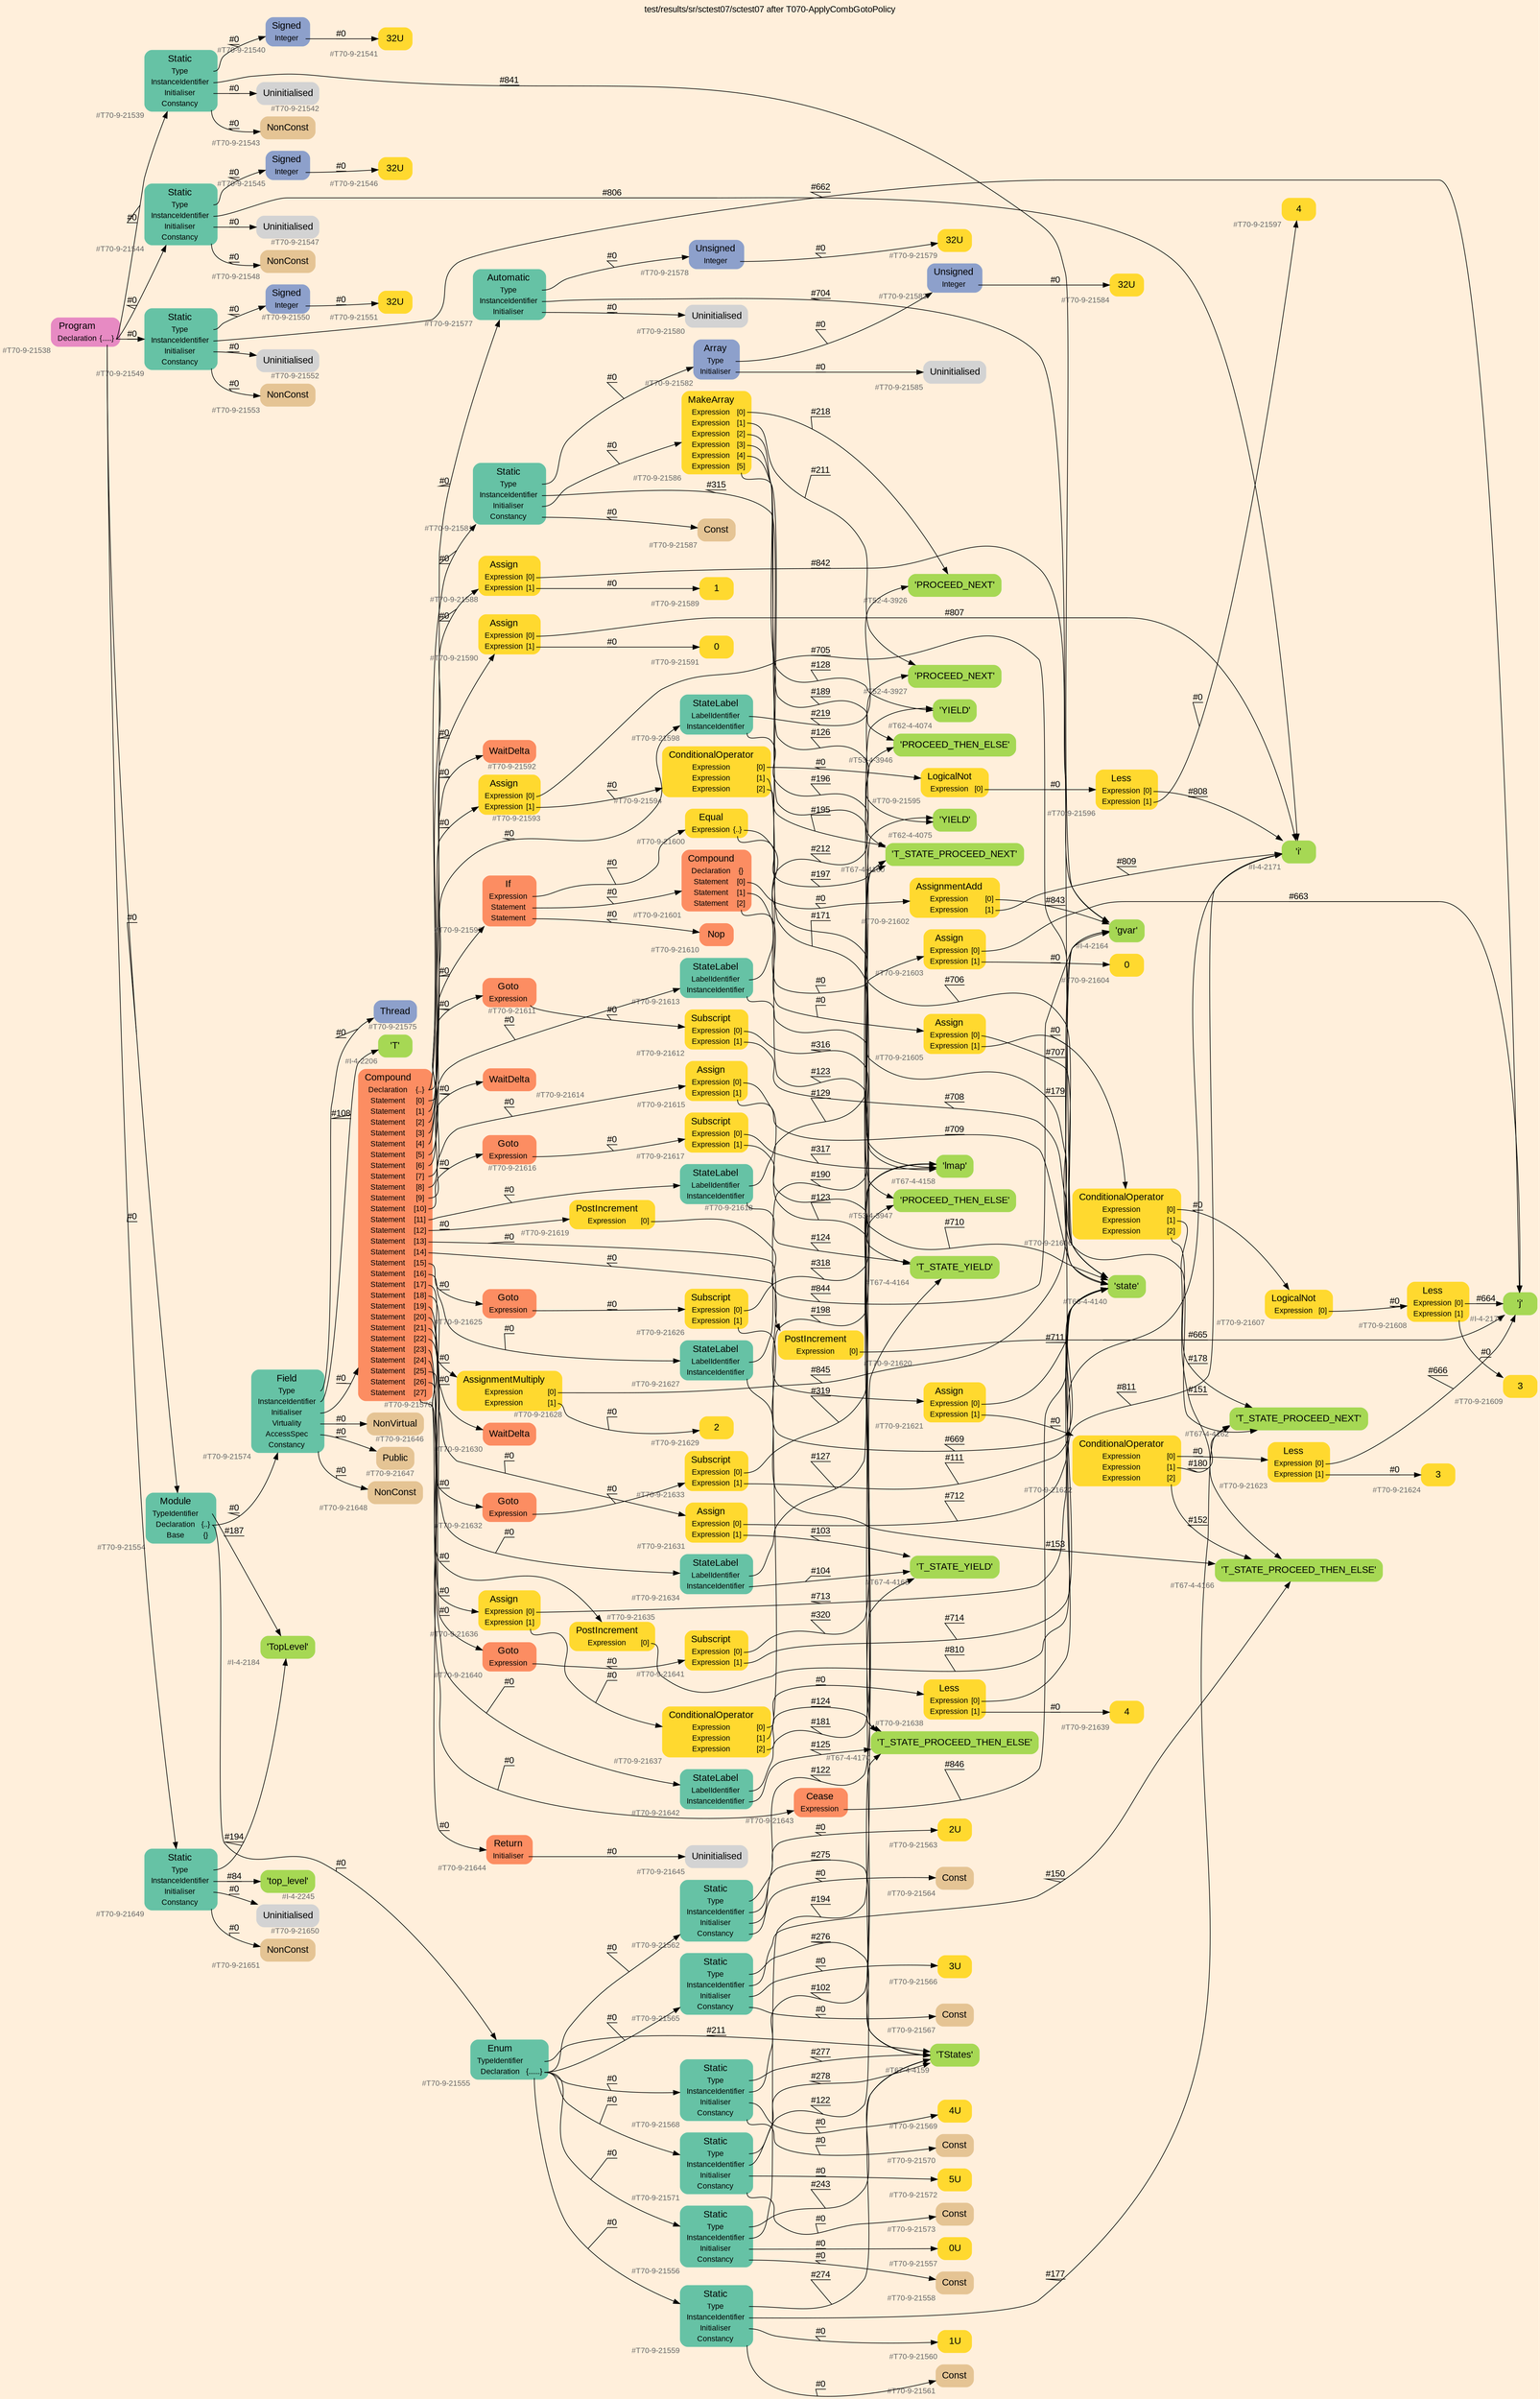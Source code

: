 digraph "test/results/sr/sctest07/sctest07 after T070-ApplyCombGotoPolicy" {
label = "test/results/sr/sctest07/sctest07 after T070-ApplyCombGotoPolicy"
labelloc = t
graph [
    rankdir = "LR"
    ranksep = 0.3
    bgcolor = antiquewhite1
    color = black
    fontcolor = black
    fontname = "Arial"
];
node [
    fontname = "Arial"
];
edge [
    fontname = "Arial"
];

// -------------------- node figure --------------------
// -------- block #T70-9-21538 ----------
"#T70-9-21538" [
    fillcolor = "/set28/4"
    xlabel = "#T70-9-21538"
    fontsize = "12"
    fontcolor = grey40
    shape = "plaintext"
    label = <<TABLE BORDER="0" CELLBORDER="0" CELLSPACING="0">
     <TR><TD><FONT COLOR="black" POINT-SIZE="15">Program</FONT></TD></TR>
     <TR><TD><FONT COLOR="black" POINT-SIZE="12">Declaration</FONT></TD><TD PORT="port0"><FONT COLOR="black" POINT-SIZE="12">{.....}</FONT></TD></TR>
    </TABLE>>
    style = "rounded,filled"
];

// -------- block #T70-9-21539 ----------
"#T70-9-21539" [
    fillcolor = "/set28/1"
    xlabel = "#T70-9-21539"
    fontsize = "12"
    fontcolor = grey40
    shape = "plaintext"
    label = <<TABLE BORDER="0" CELLBORDER="0" CELLSPACING="0">
     <TR><TD><FONT COLOR="black" POINT-SIZE="15">Static</FONT></TD></TR>
     <TR><TD><FONT COLOR="black" POINT-SIZE="12">Type</FONT></TD><TD PORT="port0"></TD></TR>
     <TR><TD><FONT COLOR="black" POINT-SIZE="12">InstanceIdentifier</FONT></TD><TD PORT="port1"></TD></TR>
     <TR><TD><FONT COLOR="black" POINT-SIZE="12">Initialiser</FONT></TD><TD PORT="port2"></TD></TR>
     <TR><TD><FONT COLOR="black" POINT-SIZE="12">Constancy</FONT></TD><TD PORT="port3"></TD></TR>
    </TABLE>>
    style = "rounded,filled"
];

// -------- block #T70-9-21540 ----------
"#T70-9-21540" [
    fillcolor = "/set28/3"
    xlabel = "#T70-9-21540"
    fontsize = "12"
    fontcolor = grey40
    shape = "plaintext"
    label = <<TABLE BORDER="0" CELLBORDER="0" CELLSPACING="0">
     <TR><TD><FONT COLOR="black" POINT-SIZE="15">Signed</FONT></TD></TR>
     <TR><TD><FONT COLOR="black" POINT-SIZE="12">Integer</FONT></TD><TD PORT="port0"></TD></TR>
    </TABLE>>
    style = "rounded,filled"
];

// -------- block #T70-9-21541 ----------
"#T70-9-21541" [
    fillcolor = "/set28/6"
    xlabel = "#T70-9-21541"
    fontsize = "12"
    fontcolor = grey40
    shape = "plaintext"
    label = <<TABLE BORDER="0" CELLBORDER="0" CELLSPACING="0">
     <TR><TD><FONT COLOR="black" POINT-SIZE="15">32U</FONT></TD></TR>
    </TABLE>>
    style = "rounded,filled"
];

// -------- block #I-4-2164 ----------
"#I-4-2164" [
    fillcolor = "/set28/5"
    xlabel = "#I-4-2164"
    fontsize = "12"
    fontcolor = grey40
    shape = "plaintext"
    label = <<TABLE BORDER="0" CELLBORDER="0" CELLSPACING="0">
     <TR><TD><FONT COLOR="black" POINT-SIZE="15">'gvar'</FONT></TD></TR>
    </TABLE>>
    style = "rounded,filled"
];

// -------- block #T70-9-21542 ----------
"#T70-9-21542" [
    xlabel = "#T70-9-21542"
    fontsize = "12"
    fontcolor = grey40
    shape = "plaintext"
    label = <<TABLE BORDER="0" CELLBORDER="0" CELLSPACING="0">
     <TR><TD><FONT COLOR="black" POINT-SIZE="15">Uninitialised</FONT></TD></TR>
    </TABLE>>
    style = "rounded,filled"
];

// -------- block #T70-9-21543 ----------
"#T70-9-21543" [
    fillcolor = "/set28/7"
    xlabel = "#T70-9-21543"
    fontsize = "12"
    fontcolor = grey40
    shape = "plaintext"
    label = <<TABLE BORDER="0" CELLBORDER="0" CELLSPACING="0">
     <TR><TD><FONT COLOR="black" POINT-SIZE="15">NonConst</FONT></TD></TR>
    </TABLE>>
    style = "rounded,filled"
];

// -------- block #T70-9-21544 ----------
"#T70-9-21544" [
    fillcolor = "/set28/1"
    xlabel = "#T70-9-21544"
    fontsize = "12"
    fontcolor = grey40
    shape = "plaintext"
    label = <<TABLE BORDER="0" CELLBORDER="0" CELLSPACING="0">
     <TR><TD><FONT COLOR="black" POINT-SIZE="15">Static</FONT></TD></TR>
     <TR><TD><FONT COLOR="black" POINT-SIZE="12">Type</FONT></TD><TD PORT="port0"></TD></TR>
     <TR><TD><FONT COLOR="black" POINT-SIZE="12">InstanceIdentifier</FONT></TD><TD PORT="port1"></TD></TR>
     <TR><TD><FONT COLOR="black" POINT-SIZE="12">Initialiser</FONT></TD><TD PORT="port2"></TD></TR>
     <TR><TD><FONT COLOR="black" POINT-SIZE="12">Constancy</FONT></TD><TD PORT="port3"></TD></TR>
    </TABLE>>
    style = "rounded,filled"
];

// -------- block #T70-9-21545 ----------
"#T70-9-21545" [
    fillcolor = "/set28/3"
    xlabel = "#T70-9-21545"
    fontsize = "12"
    fontcolor = grey40
    shape = "plaintext"
    label = <<TABLE BORDER="0" CELLBORDER="0" CELLSPACING="0">
     <TR><TD><FONT COLOR="black" POINT-SIZE="15">Signed</FONT></TD></TR>
     <TR><TD><FONT COLOR="black" POINT-SIZE="12">Integer</FONT></TD><TD PORT="port0"></TD></TR>
    </TABLE>>
    style = "rounded,filled"
];

// -------- block #T70-9-21546 ----------
"#T70-9-21546" [
    fillcolor = "/set28/6"
    xlabel = "#T70-9-21546"
    fontsize = "12"
    fontcolor = grey40
    shape = "plaintext"
    label = <<TABLE BORDER="0" CELLBORDER="0" CELLSPACING="0">
     <TR><TD><FONT COLOR="black" POINT-SIZE="15">32U</FONT></TD></TR>
    </TABLE>>
    style = "rounded,filled"
];

// -------- block #I-4-2171 ----------
"#I-4-2171" [
    fillcolor = "/set28/5"
    xlabel = "#I-4-2171"
    fontsize = "12"
    fontcolor = grey40
    shape = "plaintext"
    label = <<TABLE BORDER="0" CELLBORDER="0" CELLSPACING="0">
     <TR><TD><FONT COLOR="black" POINT-SIZE="15">'i'</FONT></TD></TR>
    </TABLE>>
    style = "rounded,filled"
];

// -------- block #T70-9-21547 ----------
"#T70-9-21547" [
    xlabel = "#T70-9-21547"
    fontsize = "12"
    fontcolor = grey40
    shape = "plaintext"
    label = <<TABLE BORDER="0" CELLBORDER="0" CELLSPACING="0">
     <TR><TD><FONT COLOR="black" POINT-SIZE="15">Uninitialised</FONT></TD></TR>
    </TABLE>>
    style = "rounded,filled"
];

// -------- block #T70-9-21548 ----------
"#T70-9-21548" [
    fillcolor = "/set28/7"
    xlabel = "#T70-9-21548"
    fontsize = "12"
    fontcolor = grey40
    shape = "plaintext"
    label = <<TABLE BORDER="0" CELLBORDER="0" CELLSPACING="0">
     <TR><TD><FONT COLOR="black" POINT-SIZE="15">NonConst</FONT></TD></TR>
    </TABLE>>
    style = "rounded,filled"
];

// -------- block #T70-9-21549 ----------
"#T70-9-21549" [
    fillcolor = "/set28/1"
    xlabel = "#T70-9-21549"
    fontsize = "12"
    fontcolor = grey40
    shape = "plaintext"
    label = <<TABLE BORDER="0" CELLBORDER="0" CELLSPACING="0">
     <TR><TD><FONT COLOR="black" POINT-SIZE="15">Static</FONT></TD></TR>
     <TR><TD><FONT COLOR="black" POINT-SIZE="12">Type</FONT></TD><TD PORT="port0"></TD></TR>
     <TR><TD><FONT COLOR="black" POINT-SIZE="12">InstanceIdentifier</FONT></TD><TD PORT="port1"></TD></TR>
     <TR><TD><FONT COLOR="black" POINT-SIZE="12">Initialiser</FONT></TD><TD PORT="port2"></TD></TR>
     <TR><TD><FONT COLOR="black" POINT-SIZE="12">Constancy</FONT></TD><TD PORT="port3"></TD></TR>
    </TABLE>>
    style = "rounded,filled"
];

// -------- block #T70-9-21550 ----------
"#T70-9-21550" [
    fillcolor = "/set28/3"
    xlabel = "#T70-9-21550"
    fontsize = "12"
    fontcolor = grey40
    shape = "plaintext"
    label = <<TABLE BORDER="0" CELLBORDER="0" CELLSPACING="0">
     <TR><TD><FONT COLOR="black" POINT-SIZE="15">Signed</FONT></TD></TR>
     <TR><TD><FONT COLOR="black" POINT-SIZE="12">Integer</FONT></TD><TD PORT="port0"></TD></TR>
    </TABLE>>
    style = "rounded,filled"
];

// -------- block #T70-9-21551 ----------
"#T70-9-21551" [
    fillcolor = "/set28/6"
    xlabel = "#T70-9-21551"
    fontsize = "12"
    fontcolor = grey40
    shape = "plaintext"
    label = <<TABLE BORDER="0" CELLBORDER="0" CELLSPACING="0">
     <TR><TD><FONT COLOR="black" POINT-SIZE="15">32U</FONT></TD></TR>
    </TABLE>>
    style = "rounded,filled"
];

// -------- block #I-4-2178 ----------
"#I-4-2178" [
    fillcolor = "/set28/5"
    xlabel = "#I-4-2178"
    fontsize = "12"
    fontcolor = grey40
    shape = "plaintext"
    label = <<TABLE BORDER="0" CELLBORDER="0" CELLSPACING="0">
     <TR><TD><FONT COLOR="black" POINT-SIZE="15">'j'</FONT></TD></TR>
    </TABLE>>
    style = "rounded,filled"
];

// -------- block #T70-9-21552 ----------
"#T70-9-21552" [
    xlabel = "#T70-9-21552"
    fontsize = "12"
    fontcolor = grey40
    shape = "plaintext"
    label = <<TABLE BORDER="0" CELLBORDER="0" CELLSPACING="0">
     <TR><TD><FONT COLOR="black" POINT-SIZE="15">Uninitialised</FONT></TD></TR>
    </TABLE>>
    style = "rounded,filled"
];

// -------- block #T70-9-21553 ----------
"#T70-9-21553" [
    fillcolor = "/set28/7"
    xlabel = "#T70-9-21553"
    fontsize = "12"
    fontcolor = grey40
    shape = "plaintext"
    label = <<TABLE BORDER="0" CELLBORDER="0" CELLSPACING="0">
     <TR><TD><FONT COLOR="black" POINT-SIZE="15">NonConst</FONT></TD></TR>
    </TABLE>>
    style = "rounded,filled"
];

// -------- block #T70-9-21554 ----------
"#T70-9-21554" [
    fillcolor = "/set28/1"
    xlabel = "#T70-9-21554"
    fontsize = "12"
    fontcolor = grey40
    shape = "plaintext"
    label = <<TABLE BORDER="0" CELLBORDER="0" CELLSPACING="0">
     <TR><TD><FONT COLOR="black" POINT-SIZE="15">Module</FONT></TD></TR>
     <TR><TD><FONT COLOR="black" POINT-SIZE="12">TypeIdentifier</FONT></TD><TD PORT="port0"></TD></TR>
     <TR><TD><FONT COLOR="black" POINT-SIZE="12">Declaration</FONT></TD><TD PORT="port1"><FONT COLOR="black" POINT-SIZE="12">{..}</FONT></TD></TR>
     <TR><TD><FONT COLOR="black" POINT-SIZE="12">Base</FONT></TD><TD PORT="port2"><FONT COLOR="black" POINT-SIZE="12">{}</FONT></TD></TR>
    </TABLE>>
    style = "rounded,filled"
];

// -------- block #I-4-2184 ----------
"#I-4-2184" [
    fillcolor = "/set28/5"
    xlabel = "#I-4-2184"
    fontsize = "12"
    fontcolor = grey40
    shape = "plaintext"
    label = <<TABLE BORDER="0" CELLBORDER="0" CELLSPACING="0">
     <TR><TD><FONT COLOR="black" POINT-SIZE="15">'TopLevel'</FONT></TD></TR>
    </TABLE>>
    style = "rounded,filled"
];

// -------- block #T70-9-21555 ----------
"#T70-9-21555" [
    fillcolor = "/set28/1"
    xlabel = "#T70-9-21555"
    fontsize = "12"
    fontcolor = grey40
    shape = "plaintext"
    label = <<TABLE BORDER="0" CELLBORDER="0" CELLSPACING="0">
     <TR><TD><FONT COLOR="black" POINT-SIZE="15">Enum</FONT></TD></TR>
     <TR><TD><FONT COLOR="black" POINT-SIZE="12">TypeIdentifier</FONT></TD><TD PORT="port0"></TD></TR>
     <TR><TD><FONT COLOR="black" POINT-SIZE="12">Declaration</FONT></TD><TD PORT="port1"><FONT COLOR="black" POINT-SIZE="12">{......}</FONT></TD></TR>
    </TABLE>>
    style = "rounded,filled"
];

// -------- block #T67-4-4159 ----------
"#T67-4-4159" [
    fillcolor = "/set28/5"
    xlabel = "#T67-4-4159"
    fontsize = "12"
    fontcolor = grey40
    shape = "plaintext"
    label = <<TABLE BORDER="0" CELLBORDER="0" CELLSPACING="0">
     <TR><TD><FONT COLOR="black" POINT-SIZE="15">'TStates'</FONT></TD></TR>
    </TABLE>>
    style = "rounded,filled"
];

// -------- block #T70-9-21556 ----------
"#T70-9-21556" [
    fillcolor = "/set28/1"
    xlabel = "#T70-9-21556"
    fontsize = "12"
    fontcolor = grey40
    shape = "plaintext"
    label = <<TABLE BORDER="0" CELLBORDER="0" CELLSPACING="0">
     <TR><TD><FONT COLOR="black" POINT-SIZE="15">Static</FONT></TD></TR>
     <TR><TD><FONT COLOR="black" POINT-SIZE="12">Type</FONT></TD><TD PORT="port0"></TD></TR>
     <TR><TD><FONT COLOR="black" POINT-SIZE="12">InstanceIdentifier</FONT></TD><TD PORT="port1"></TD></TR>
     <TR><TD><FONT COLOR="black" POINT-SIZE="12">Initialiser</FONT></TD><TD PORT="port2"></TD></TR>
     <TR><TD><FONT COLOR="black" POINT-SIZE="12">Constancy</FONT></TD><TD PORT="port3"></TD></TR>
    </TABLE>>
    style = "rounded,filled"
];

// -------- block #T67-4-4160 ----------
"#T67-4-4160" [
    fillcolor = "/set28/5"
    xlabel = "#T67-4-4160"
    fontsize = "12"
    fontcolor = grey40
    shape = "plaintext"
    label = <<TABLE BORDER="0" CELLBORDER="0" CELLSPACING="0">
     <TR><TD><FONT COLOR="black" POINT-SIZE="15">'T_STATE_PROCEED_NEXT'</FONT></TD></TR>
    </TABLE>>
    style = "rounded,filled"
];

// -------- block #T70-9-21557 ----------
"#T70-9-21557" [
    fillcolor = "/set28/6"
    xlabel = "#T70-9-21557"
    fontsize = "12"
    fontcolor = grey40
    shape = "plaintext"
    label = <<TABLE BORDER="0" CELLBORDER="0" CELLSPACING="0">
     <TR><TD><FONT COLOR="black" POINT-SIZE="15">0U</FONT></TD></TR>
    </TABLE>>
    style = "rounded,filled"
];

// -------- block #T70-9-21558 ----------
"#T70-9-21558" [
    fillcolor = "/set28/7"
    xlabel = "#T70-9-21558"
    fontsize = "12"
    fontcolor = grey40
    shape = "plaintext"
    label = <<TABLE BORDER="0" CELLBORDER="0" CELLSPACING="0">
     <TR><TD><FONT COLOR="black" POINT-SIZE="15">Const</FONT></TD></TR>
    </TABLE>>
    style = "rounded,filled"
];

// -------- block #T70-9-21559 ----------
"#T70-9-21559" [
    fillcolor = "/set28/1"
    xlabel = "#T70-9-21559"
    fontsize = "12"
    fontcolor = grey40
    shape = "plaintext"
    label = <<TABLE BORDER="0" CELLBORDER="0" CELLSPACING="0">
     <TR><TD><FONT COLOR="black" POINT-SIZE="15">Static</FONT></TD></TR>
     <TR><TD><FONT COLOR="black" POINT-SIZE="12">Type</FONT></TD><TD PORT="port0"></TD></TR>
     <TR><TD><FONT COLOR="black" POINT-SIZE="12">InstanceIdentifier</FONT></TD><TD PORT="port1"></TD></TR>
     <TR><TD><FONT COLOR="black" POINT-SIZE="12">Initialiser</FONT></TD><TD PORT="port2"></TD></TR>
     <TR><TD><FONT COLOR="black" POINT-SIZE="12">Constancy</FONT></TD><TD PORT="port3"></TD></TR>
    </TABLE>>
    style = "rounded,filled"
];

// -------- block #T67-4-4162 ----------
"#T67-4-4162" [
    fillcolor = "/set28/5"
    xlabel = "#T67-4-4162"
    fontsize = "12"
    fontcolor = grey40
    shape = "plaintext"
    label = <<TABLE BORDER="0" CELLBORDER="0" CELLSPACING="0">
     <TR><TD><FONT COLOR="black" POINT-SIZE="15">'T_STATE_PROCEED_NEXT'</FONT></TD></TR>
    </TABLE>>
    style = "rounded,filled"
];

// -------- block #T70-9-21560 ----------
"#T70-9-21560" [
    fillcolor = "/set28/6"
    xlabel = "#T70-9-21560"
    fontsize = "12"
    fontcolor = grey40
    shape = "plaintext"
    label = <<TABLE BORDER="0" CELLBORDER="0" CELLSPACING="0">
     <TR><TD><FONT COLOR="black" POINT-SIZE="15">1U</FONT></TD></TR>
    </TABLE>>
    style = "rounded,filled"
];

// -------- block #T70-9-21561 ----------
"#T70-9-21561" [
    fillcolor = "/set28/7"
    xlabel = "#T70-9-21561"
    fontsize = "12"
    fontcolor = grey40
    shape = "plaintext"
    label = <<TABLE BORDER="0" CELLBORDER="0" CELLSPACING="0">
     <TR><TD><FONT COLOR="black" POINT-SIZE="15">Const</FONT></TD></TR>
    </TABLE>>
    style = "rounded,filled"
];

// -------- block #T70-9-21562 ----------
"#T70-9-21562" [
    fillcolor = "/set28/1"
    xlabel = "#T70-9-21562"
    fontsize = "12"
    fontcolor = grey40
    shape = "plaintext"
    label = <<TABLE BORDER="0" CELLBORDER="0" CELLSPACING="0">
     <TR><TD><FONT COLOR="black" POINT-SIZE="15">Static</FONT></TD></TR>
     <TR><TD><FONT COLOR="black" POINT-SIZE="12">Type</FONT></TD><TD PORT="port0"></TD></TR>
     <TR><TD><FONT COLOR="black" POINT-SIZE="12">InstanceIdentifier</FONT></TD><TD PORT="port1"></TD></TR>
     <TR><TD><FONT COLOR="black" POINT-SIZE="12">Initialiser</FONT></TD><TD PORT="port2"></TD></TR>
     <TR><TD><FONT COLOR="black" POINT-SIZE="12">Constancy</FONT></TD><TD PORT="port3"></TD></TR>
    </TABLE>>
    style = "rounded,filled"
];

// -------- block #T67-4-4164 ----------
"#T67-4-4164" [
    fillcolor = "/set28/5"
    xlabel = "#T67-4-4164"
    fontsize = "12"
    fontcolor = grey40
    shape = "plaintext"
    label = <<TABLE BORDER="0" CELLBORDER="0" CELLSPACING="0">
     <TR><TD><FONT COLOR="black" POINT-SIZE="15">'T_STATE_YIELD'</FONT></TD></TR>
    </TABLE>>
    style = "rounded,filled"
];

// -------- block #T70-9-21563 ----------
"#T70-9-21563" [
    fillcolor = "/set28/6"
    xlabel = "#T70-9-21563"
    fontsize = "12"
    fontcolor = grey40
    shape = "plaintext"
    label = <<TABLE BORDER="0" CELLBORDER="0" CELLSPACING="0">
     <TR><TD><FONT COLOR="black" POINT-SIZE="15">2U</FONT></TD></TR>
    </TABLE>>
    style = "rounded,filled"
];

// -------- block #T70-9-21564 ----------
"#T70-9-21564" [
    fillcolor = "/set28/7"
    xlabel = "#T70-9-21564"
    fontsize = "12"
    fontcolor = grey40
    shape = "plaintext"
    label = <<TABLE BORDER="0" CELLBORDER="0" CELLSPACING="0">
     <TR><TD><FONT COLOR="black" POINT-SIZE="15">Const</FONT></TD></TR>
    </TABLE>>
    style = "rounded,filled"
];

// -------- block #T70-9-21565 ----------
"#T70-9-21565" [
    fillcolor = "/set28/1"
    xlabel = "#T70-9-21565"
    fontsize = "12"
    fontcolor = grey40
    shape = "plaintext"
    label = <<TABLE BORDER="0" CELLBORDER="0" CELLSPACING="0">
     <TR><TD><FONT COLOR="black" POINT-SIZE="15">Static</FONT></TD></TR>
     <TR><TD><FONT COLOR="black" POINT-SIZE="12">Type</FONT></TD><TD PORT="port0"></TD></TR>
     <TR><TD><FONT COLOR="black" POINT-SIZE="12">InstanceIdentifier</FONT></TD><TD PORT="port1"></TD></TR>
     <TR><TD><FONT COLOR="black" POINT-SIZE="12">Initialiser</FONT></TD><TD PORT="port2"></TD></TR>
     <TR><TD><FONT COLOR="black" POINT-SIZE="12">Constancy</FONT></TD><TD PORT="port3"></TD></TR>
    </TABLE>>
    style = "rounded,filled"
];

// -------- block #T67-4-4166 ----------
"#T67-4-4166" [
    fillcolor = "/set28/5"
    xlabel = "#T67-4-4166"
    fontsize = "12"
    fontcolor = grey40
    shape = "plaintext"
    label = <<TABLE BORDER="0" CELLBORDER="0" CELLSPACING="0">
     <TR><TD><FONT COLOR="black" POINT-SIZE="15">'T_STATE_PROCEED_THEN_ELSE'</FONT></TD></TR>
    </TABLE>>
    style = "rounded,filled"
];

// -------- block #T70-9-21566 ----------
"#T70-9-21566" [
    fillcolor = "/set28/6"
    xlabel = "#T70-9-21566"
    fontsize = "12"
    fontcolor = grey40
    shape = "plaintext"
    label = <<TABLE BORDER="0" CELLBORDER="0" CELLSPACING="0">
     <TR><TD><FONT COLOR="black" POINT-SIZE="15">3U</FONT></TD></TR>
    </TABLE>>
    style = "rounded,filled"
];

// -------- block #T70-9-21567 ----------
"#T70-9-21567" [
    fillcolor = "/set28/7"
    xlabel = "#T70-9-21567"
    fontsize = "12"
    fontcolor = grey40
    shape = "plaintext"
    label = <<TABLE BORDER="0" CELLBORDER="0" CELLSPACING="0">
     <TR><TD><FONT COLOR="black" POINT-SIZE="15">Const</FONT></TD></TR>
    </TABLE>>
    style = "rounded,filled"
];

// -------- block #T70-9-21568 ----------
"#T70-9-21568" [
    fillcolor = "/set28/1"
    xlabel = "#T70-9-21568"
    fontsize = "12"
    fontcolor = grey40
    shape = "plaintext"
    label = <<TABLE BORDER="0" CELLBORDER="0" CELLSPACING="0">
     <TR><TD><FONT COLOR="black" POINT-SIZE="15">Static</FONT></TD></TR>
     <TR><TD><FONT COLOR="black" POINT-SIZE="12">Type</FONT></TD><TD PORT="port0"></TD></TR>
     <TR><TD><FONT COLOR="black" POINT-SIZE="12">InstanceIdentifier</FONT></TD><TD PORT="port1"></TD></TR>
     <TR><TD><FONT COLOR="black" POINT-SIZE="12">Initialiser</FONT></TD><TD PORT="port2"></TD></TR>
     <TR><TD><FONT COLOR="black" POINT-SIZE="12">Constancy</FONT></TD><TD PORT="port3"></TD></TR>
    </TABLE>>
    style = "rounded,filled"
];

// -------- block #T67-4-4168 ----------
"#T67-4-4168" [
    fillcolor = "/set28/5"
    xlabel = "#T67-4-4168"
    fontsize = "12"
    fontcolor = grey40
    shape = "plaintext"
    label = <<TABLE BORDER="0" CELLBORDER="0" CELLSPACING="0">
     <TR><TD><FONT COLOR="black" POINT-SIZE="15">'T_STATE_YIELD'</FONT></TD></TR>
    </TABLE>>
    style = "rounded,filled"
];

// -------- block #T70-9-21569 ----------
"#T70-9-21569" [
    fillcolor = "/set28/6"
    xlabel = "#T70-9-21569"
    fontsize = "12"
    fontcolor = grey40
    shape = "plaintext"
    label = <<TABLE BORDER="0" CELLBORDER="0" CELLSPACING="0">
     <TR><TD><FONT COLOR="black" POINT-SIZE="15">4U</FONT></TD></TR>
    </TABLE>>
    style = "rounded,filled"
];

// -------- block #T70-9-21570 ----------
"#T70-9-21570" [
    fillcolor = "/set28/7"
    xlabel = "#T70-9-21570"
    fontsize = "12"
    fontcolor = grey40
    shape = "plaintext"
    label = <<TABLE BORDER="0" CELLBORDER="0" CELLSPACING="0">
     <TR><TD><FONT COLOR="black" POINT-SIZE="15">Const</FONT></TD></TR>
    </TABLE>>
    style = "rounded,filled"
];

// -------- block #T70-9-21571 ----------
"#T70-9-21571" [
    fillcolor = "/set28/1"
    xlabel = "#T70-9-21571"
    fontsize = "12"
    fontcolor = grey40
    shape = "plaintext"
    label = <<TABLE BORDER="0" CELLBORDER="0" CELLSPACING="0">
     <TR><TD><FONT COLOR="black" POINT-SIZE="15">Static</FONT></TD></TR>
     <TR><TD><FONT COLOR="black" POINT-SIZE="12">Type</FONT></TD><TD PORT="port0"></TD></TR>
     <TR><TD><FONT COLOR="black" POINT-SIZE="12">InstanceIdentifier</FONT></TD><TD PORT="port1"></TD></TR>
     <TR><TD><FONT COLOR="black" POINT-SIZE="12">Initialiser</FONT></TD><TD PORT="port2"></TD></TR>
     <TR><TD><FONT COLOR="black" POINT-SIZE="12">Constancy</FONT></TD><TD PORT="port3"></TD></TR>
    </TABLE>>
    style = "rounded,filled"
];

// -------- block #T67-4-4170 ----------
"#T67-4-4170" [
    fillcolor = "/set28/5"
    xlabel = "#T67-4-4170"
    fontsize = "12"
    fontcolor = grey40
    shape = "plaintext"
    label = <<TABLE BORDER="0" CELLBORDER="0" CELLSPACING="0">
     <TR><TD><FONT COLOR="black" POINT-SIZE="15">'T_STATE_PROCEED_THEN_ELSE'</FONT></TD></TR>
    </TABLE>>
    style = "rounded,filled"
];

// -------- block #T70-9-21572 ----------
"#T70-9-21572" [
    fillcolor = "/set28/6"
    xlabel = "#T70-9-21572"
    fontsize = "12"
    fontcolor = grey40
    shape = "plaintext"
    label = <<TABLE BORDER="0" CELLBORDER="0" CELLSPACING="0">
     <TR><TD><FONT COLOR="black" POINT-SIZE="15">5U</FONT></TD></TR>
    </TABLE>>
    style = "rounded,filled"
];

// -------- block #T70-9-21573 ----------
"#T70-9-21573" [
    fillcolor = "/set28/7"
    xlabel = "#T70-9-21573"
    fontsize = "12"
    fontcolor = grey40
    shape = "plaintext"
    label = <<TABLE BORDER="0" CELLBORDER="0" CELLSPACING="0">
     <TR><TD><FONT COLOR="black" POINT-SIZE="15">Const</FONT></TD></TR>
    </TABLE>>
    style = "rounded,filled"
];

// -------- block #T70-9-21574 ----------
"#T70-9-21574" [
    fillcolor = "/set28/1"
    xlabel = "#T70-9-21574"
    fontsize = "12"
    fontcolor = grey40
    shape = "plaintext"
    label = <<TABLE BORDER="0" CELLBORDER="0" CELLSPACING="0">
     <TR><TD><FONT COLOR="black" POINT-SIZE="15">Field</FONT></TD></TR>
     <TR><TD><FONT COLOR="black" POINT-SIZE="12">Type</FONT></TD><TD PORT="port0"></TD></TR>
     <TR><TD><FONT COLOR="black" POINT-SIZE="12">InstanceIdentifier</FONT></TD><TD PORT="port1"></TD></TR>
     <TR><TD><FONT COLOR="black" POINT-SIZE="12">Initialiser</FONT></TD><TD PORT="port2"></TD></TR>
     <TR><TD><FONT COLOR="black" POINT-SIZE="12">Virtuality</FONT></TD><TD PORT="port3"></TD></TR>
     <TR><TD><FONT COLOR="black" POINT-SIZE="12">AccessSpec</FONT></TD><TD PORT="port4"></TD></TR>
     <TR><TD><FONT COLOR="black" POINT-SIZE="12">Constancy</FONT></TD><TD PORT="port5"></TD></TR>
    </TABLE>>
    style = "rounded,filled"
];

// -------- block #T70-9-21575 ----------
"#T70-9-21575" [
    fillcolor = "/set28/3"
    xlabel = "#T70-9-21575"
    fontsize = "12"
    fontcolor = grey40
    shape = "plaintext"
    label = <<TABLE BORDER="0" CELLBORDER="0" CELLSPACING="0">
     <TR><TD><FONT COLOR="black" POINT-SIZE="15">Thread</FONT></TD></TR>
    </TABLE>>
    style = "rounded,filled"
];

// -------- block #I-4-2206 ----------
"#I-4-2206" [
    fillcolor = "/set28/5"
    xlabel = "#I-4-2206"
    fontsize = "12"
    fontcolor = grey40
    shape = "plaintext"
    label = <<TABLE BORDER="0" CELLBORDER="0" CELLSPACING="0">
     <TR><TD><FONT COLOR="black" POINT-SIZE="15">'T'</FONT></TD></TR>
    </TABLE>>
    style = "rounded,filled"
];

// -------- block #T70-9-21576 ----------
"#T70-9-21576" [
    fillcolor = "/set28/2"
    xlabel = "#T70-9-21576"
    fontsize = "12"
    fontcolor = grey40
    shape = "plaintext"
    label = <<TABLE BORDER="0" CELLBORDER="0" CELLSPACING="0">
     <TR><TD><FONT COLOR="black" POINT-SIZE="15">Compound</FONT></TD></TR>
     <TR><TD><FONT COLOR="black" POINT-SIZE="12">Declaration</FONT></TD><TD PORT="port0"><FONT COLOR="black" POINT-SIZE="12">{..}</FONT></TD></TR>
     <TR><TD><FONT COLOR="black" POINT-SIZE="12">Statement</FONT></TD><TD PORT="port1"><FONT COLOR="black" POINT-SIZE="12">[0]</FONT></TD></TR>
     <TR><TD><FONT COLOR="black" POINT-SIZE="12">Statement</FONT></TD><TD PORT="port2"><FONT COLOR="black" POINT-SIZE="12">[1]</FONT></TD></TR>
     <TR><TD><FONT COLOR="black" POINT-SIZE="12">Statement</FONT></TD><TD PORT="port3"><FONT COLOR="black" POINT-SIZE="12">[2]</FONT></TD></TR>
     <TR><TD><FONT COLOR="black" POINT-SIZE="12">Statement</FONT></TD><TD PORT="port4"><FONT COLOR="black" POINT-SIZE="12">[3]</FONT></TD></TR>
     <TR><TD><FONT COLOR="black" POINT-SIZE="12">Statement</FONT></TD><TD PORT="port5"><FONT COLOR="black" POINT-SIZE="12">[4]</FONT></TD></TR>
     <TR><TD><FONT COLOR="black" POINT-SIZE="12">Statement</FONT></TD><TD PORT="port6"><FONT COLOR="black" POINT-SIZE="12">[5]</FONT></TD></TR>
     <TR><TD><FONT COLOR="black" POINT-SIZE="12">Statement</FONT></TD><TD PORT="port7"><FONT COLOR="black" POINT-SIZE="12">[6]</FONT></TD></TR>
     <TR><TD><FONT COLOR="black" POINT-SIZE="12">Statement</FONT></TD><TD PORT="port8"><FONT COLOR="black" POINT-SIZE="12">[7]</FONT></TD></TR>
     <TR><TD><FONT COLOR="black" POINT-SIZE="12">Statement</FONT></TD><TD PORT="port9"><FONT COLOR="black" POINT-SIZE="12">[8]</FONT></TD></TR>
     <TR><TD><FONT COLOR="black" POINT-SIZE="12">Statement</FONT></TD><TD PORT="port10"><FONT COLOR="black" POINT-SIZE="12">[9]</FONT></TD></TR>
     <TR><TD><FONT COLOR="black" POINT-SIZE="12">Statement</FONT></TD><TD PORT="port11"><FONT COLOR="black" POINT-SIZE="12">[10]</FONT></TD></TR>
     <TR><TD><FONT COLOR="black" POINT-SIZE="12">Statement</FONT></TD><TD PORT="port12"><FONT COLOR="black" POINT-SIZE="12">[11]</FONT></TD></TR>
     <TR><TD><FONT COLOR="black" POINT-SIZE="12">Statement</FONT></TD><TD PORT="port13"><FONT COLOR="black" POINT-SIZE="12">[12]</FONT></TD></TR>
     <TR><TD><FONT COLOR="black" POINT-SIZE="12">Statement</FONT></TD><TD PORT="port14"><FONT COLOR="black" POINT-SIZE="12">[13]</FONT></TD></TR>
     <TR><TD><FONT COLOR="black" POINT-SIZE="12">Statement</FONT></TD><TD PORT="port15"><FONT COLOR="black" POINT-SIZE="12">[14]</FONT></TD></TR>
     <TR><TD><FONT COLOR="black" POINT-SIZE="12">Statement</FONT></TD><TD PORT="port16"><FONT COLOR="black" POINT-SIZE="12">[15]</FONT></TD></TR>
     <TR><TD><FONT COLOR="black" POINT-SIZE="12">Statement</FONT></TD><TD PORT="port17"><FONT COLOR="black" POINT-SIZE="12">[16]</FONT></TD></TR>
     <TR><TD><FONT COLOR="black" POINT-SIZE="12">Statement</FONT></TD><TD PORT="port18"><FONT COLOR="black" POINT-SIZE="12">[17]</FONT></TD></TR>
     <TR><TD><FONT COLOR="black" POINT-SIZE="12">Statement</FONT></TD><TD PORT="port19"><FONT COLOR="black" POINT-SIZE="12">[18]</FONT></TD></TR>
     <TR><TD><FONT COLOR="black" POINT-SIZE="12">Statement</FONT></TD><TD PORT="port20"><FONT COLOR="black" POINT-SIZE="12">[19]</FONT></TD></TR>
     <TR><TD><FONT COLOR="black" POINT-SIZE="12">Statement</FONT></TD><TD PORT="port21"><FONT COLOR="black" POINT-SIZE="12">[20]</FONT></TD></TR>
     <TR><TD><FONT COLOR="black" POINT-SIZE="12">Statement</FONT></TD><TD PORT="port22"><FONT COLOR="black" POINT-SIZE="12">[21]</FONT></TD></TR>
     <TR><TD><FONT COLOR="black" POINT-SIZE="12">Statement</FONT></TD><TD PORT="port23"><FONT COLOR="black" POINT-SIZE="12">[22]</FONT></TD></TR>
     <TR><TD><FONT COLOR="black" POINT-SIZE="12">Statement</FONT></TD><TD PORT="port24"><FONT COLOR="black" POINT-SIZE="12">[23]</FONT></TD></TR>
     <TR><TD><FONT COLOR="black" POINT-SIZE="12">Statement</FONT></TD><TD PORT="port25"><FONT COLOR="black" POINT-SIZE="12">[24]</FONT></TD></TR>
     <TR><TD><FONT COLOR="black" POINT-SIZE="12">Statement</FONT></TD><TD PORT="port26"><FONT COLOR="black" POINT-SIZE="12">[25]</FONT></TD></TR>
     <TR><TD><FONT COLOR="black" POINT-SIZE="12">Statement</FONT></TD><TD PORT="port27"><FONT COLOR="black" POINT-SIZE="12">[26]</FONT></TD></TR>
     <TR><TD><FONT COLOR="black" POINT-SIZE="12">Statement</FONT></TD><TD PORT="port28"><FONT COLOR="black" POINT-SIZE="12">[27]</FONT></TD></TR>
    </TABLE>>
    style = "rounded,filled"
];

// -------- block #T70-9-21577 ----------
"#T70-9-21577" [
    fillcolor = "/set28/1"
    xlabel = "#T70-9-21577"
    fontsize = "12"
    fontcolor = grey40
    shape = "plaintext"
    label = <<TABLE BORDER="0" CELLBORDER="0" CELLSPACING="0">
     <TR><TD><FONT COLOR="black" POINT-SIZE="15">Automatic</FONT></TD></TR>
     <TR><TD><FONT COLOR="black" POINT-SIZE="12">Type</FONT></TD><TD PORT="port0"></TD></TR>
     <TR><TD><FONT COLOR="black" POINT-SIZE="12">InstanceIdentifier</FONT></TD><TD PORT="port1"></TD></TR>
     <TR><TD><FONT COLOR="black" POINT-SIZE="12">Initialiser</FONT></TD><TD PORT="port2"></TD></TR>
    </TABLE>>
    style = "rounded,filled"
];

// -------- block #T70-9-21578 ----------
"#T70-9-21578" [
    fillcolor = "/set28/3"
    xlabel = "#T70-9-21578"
    fontsize = "12"
    fontcolor = grey40
    shape = "plaintext"
    label = <<TABLE BORDER="0" CELLBORDER="0" CELLSPACING="0">
     <TR><TD><FONT COLOR="black" POINT-SIZE="15">Unsigned</FONT></TD></TR>
     <TR><TD><FONT COLOR="black" POINT-SIZE="12">Integer</FONT></TD><TD PORT="port0"></TD></TR>
    </TABLE>>
    style = "rounded,filled"
];

// -------- block #T70-9-21579 ----------
"#T70-9-21579" [
    fillcolor = "/set28/6"
    xlabel = "#T70-9-21579"
    fontsize = "12"
    fontcolor = grey40
    shape = "plaintext"
    label = <<TABLE BORDER="0" CELLBORDER="0" CELLSPACING="0">
     <TR><TD><FONT COLOR="black" POINT-SIZE="15">32U</FONT></TD></TR>
    </TABLE>>
    style = "rounded,filled"
];

// -------- block #T66-4-4140 ----------
"#T66-4-4140" [
    fillcolor = "/set28/5"
    xlabel = "#T66-4-4140"
    fontsize = "12"
    fontcolor = grey40
    shape = "plaintext"
    label = <<TABLE BORDER="0" CELLBORDER="0" CELLSPACING="0">
     <TR><TD><FONT COLOR="black" POINT-SIZE="15">'state'</FONT></TD></TR>
    </TABLE>>
    style = "rounded,filled"
];

// -------- block #T70-9-21580 ----------
"#T70-9-21580" [
    xlabel = "#T70-9-21580"
    fontsize = "12"
    fontcolor = grey40
    shape = "plaintext"
    label = <<TABLE BORDER="0" CELLBORDER="0" CELLSPACING="0">
     <TR><TD><FONT COLOR="black" POINT-SIZE="15">Uninitialised</FONT></TD></TR>
    </TABLE>>
    style = "rounded,filled"
];

// -------- block #T70-9-21581 ----------
"#T70-9-21581" [
    fillcolor = "/set28/1"
    xlabel = "#T70-9-21581"
    fontsize = "12"
    fontcolor = grey40
    shape = "plaintext"
    label = <<TABLE BORDER="0" CELLBORDER="0" CELLSPACING="0">
     <TR><TD><FONT COLOR="black" POINT-SIZE="15">Static</FONT></TD></TR>
     <TR><TD><FONT COLOR="black" POINT-SIZE="12">Type</FONT></TD><TD PORT="port0"></TD></TR>
     <TR><TD><FONT COLOR="black" POINT-SIZE="12">InstanceIdentifier</FONT></TD><TD PORT="port1"></TD></TR>
     <TR><TD><FONT COLOR="black" POINT-SIZE="12">Initialiser</FONT></TD><TD PORT="port2"></TD></TR>
     <TR><TD><FONT COLOR="black" POINT-SIZE="12">Constancy</FONT></TD><TD PORT="port3"></TD></TR>
    </TABLE>>
    style = "rounded,filled"
];

// -------- block #T70-9-21582 ----------
"#T70-9-21582" [
    fillcolor = "/set28/3"
    xlabel = "#T70-9-21582"
    fontsize = "12"
    fontcolor = grey40
    shape = "plaintext"
    label = <<TABLE BORDER="0" CELLBORDER="0" CELLSPACING="0">
     <TR><TD><FONT COLOR="black" POINT-SIZE="15">Array</FONT></TD></TR>
     <TR><TD><FONT COLOR="black" POINT-SIZE="12">Type</FONT></TD><TD PORT="port0"></TD></TR>
     <TR><TD><FONT COLOR="black" POINT-SIZE="12">Initialiser</FONT></TD><TD PORT="port1"></TD></TR>
    </TABLE>>
    style = "rounded,filled"
];

// -------- block #T70-9-21583 ----------
"#T70-9-21583" [
    fillcolor = "/set28/3"
    xlabel = "#T70-9-21583"
    fontsize = "12"
    fontcolor = grey40
    shape = "plaintext"
    label = <<TABLE BORDER="0" CELLBORDER="0" CELLSPACING="0">
     <TR><TD><FONT COLOR="black" POINT-SIZE="15">Unsigned</FONT></TD></TR>
     <TR><TD><FONT COLOR="black" POINT-SIZE="12">Integer</FONT></TD><TD PORT="port0"></TD></TR>
    </TABLE>>
    style = "rounded,filled"
];

// -------- block #T70-9-21584 ----------
"#T70-9-21584" [
    fillcolor = "/set28/6"
    xlabel = "#T70-9-21584"
    fontsize = "12"
    fontcolor = grey40
    shape = "plaintext"
    label = <<TABLE BORDER="0" CELLBORDER="0" CELLSPACING="0">
     <TR><TD><FONT COLOR="black" POINT-SIZE="15">32U</FONT></TD></TR>
    </TABLE>>
    style = "rounded,filled"
];

// -------- block #T70-9-21585 ----------
"#T70-9-21585" [
    xlabel = "#T70-9-21585"
    fontsize = "12"
    fontcolor = grey40
    shape = "plaintext"
    label = <<TABLE BORDER="0" CELLBORDER="0" CELLSPACING="0">
     <TR><TD><FONT COLOR="black" POINT-SIZE="15">Uninitialised</FONT></TD></TR>
    </TABLE>>
    style = "rounded,filled"
];

// -------- block #T67-4-4158 ----------
"#T67-4-4158" [
    fillcolor = "/set28/5"
    xlabel = "#T67-4-4158"
    fontsize = "12"
    fontcolor = grey40
    shape = "plaintext"
    label = <<TABLE BORDER="0" CELLBORDER="0" CELLSPACING="0">
     <TR><TD><FONT COLOR="black" POINT-SIZE="15">'lmap'</FONT></TD></TR>
    </TABLE>>
    style = "rounded,filled"
];

// -------- block #T70-9-21586 ----------
"#T70-9-21586" [
    fillcolor = "/set28/6"
    xlabel = "#T70-9-21586"
    fontsize = "12"
    fontcolor = grey40
    shape = "plaintext"
    label = <<TABLE BORDER="0" CELLBORDER="0" CELLSPACING="0">
     <TR><TD><FONT COLOR="black" POINT-SIZE="15">MakeArray</FONT></TD></TR>
     <TR><TD><FONT COLOR="black" POINT-SIZE="12">Expression</FONT></TD><TD PORT="port0"><FONT COLOR="black" POINT-SIZE="12">[0]</FONT></TD></TR>
     <TR><TD><FONT COLOR="black" POINT-SIZE="12">Expression</FONT></TD><TD PORT="port1"><FONT COLOR="black" POINT-SIZE="12">[1]</FONT></TD></TR>
     <TR><TD><FONT COLOR="black" POINT-SIZE="12">Expression</FONT></TD><TD PORT="port2"><FONT COLOR="black" POINT-SIZE="12">[2]</FONT></TD></TR>
     <TR><TD><FONT COLOR="black" POINT-SIZE="12">Expression</FONT></TD><TD PORT="port3"><FONT COLOR="black" POINT-SIZE="12">[3]</FONT></TD></TR>
     <TR><TD><FONT COLOR="black" POINT-SIZE="12">Expression</FONT></TD><TD PORT="port4"><FONT COLOR="black" POINT-SIZE="12">[4]</FONT></TD></TR>
     <TR><TD><FONT COLOR="black" POINT-SIZE="12">Expression</FONT></TD><TD PORT="port5"><FONT COLOR="black" POINT-SIZE="12">[5]</FONT></TD></TR>
    </TABLE>>
    style = "rounded,filled"
];

// -------- block #T52-4-3926 ----------
"#T52-4-3926" [
    fillcolor = "/set28/5"
    xlabel = "#T52-4-3926"
    fontsize = "12"
    fontcolor = grey40
    shape = "plaintext"
    label = <<TABLE BORDER="0" CELLBORDER="0" CELLSPACING="0">
     <TR><TD><FONT COLOR="black" POINT-SIZE="15">'PROCEED_NEXT'</FONT></TD></TR>
    </TABLE>>
    style = "rounded,filled"
];

// -------- block #T52-4-3927 ----------
"#T52-4-3927" [
    fillcolor = "/set28/5"
    xlabel = "#T52-4-3927"
    fontsize = "12"
    fontcolor = grey40
    shape = "plaintext"
    label = <<TABLE BORDER="0" CELLBORDER="0" CELLSPACING="0">
     <TR><TD><FONT COLOR="black" POINT-SIZE="15">'PROCEED_NEXT'</FONT></TD></TR>
    </TABLE>>
    style = "rounded,filled"
];

// -------- block #T62-4-4074 ----------
"#T62-4-4074" [
    fillcolor = "/set28/5"
    xlabel = "#T62-4-4074"
    fontsize = "12"
    fontcolor = grey40
    shape = "plaintext"
    label = <<TABLE BORDER="0" CELLBORDER="0" CELLSPACING="0">
     <TR><TD><FONT COLOR="black" POINT-SIZE="15">'YIELD'</FONT></TD></TR>
    </TABLE>>
    style = "rounded,filled"
];

// -------- block #T53-4-3946 ----------
"#T53-4-3946" [
    fillcolor = "/set28/5"
    xlabel = "#T53-4-3946"
    fontsize = "12"
    fontcolor = grey40
    shape = "plaintext"
    label = <<TABLE BORDER="0" CELLBORDER="0" CELLSPACING="0">
     <TR><TD><FONT COLOR="black" POINT-SIZE="15">'PROCEED_THEN_ELSE'</FONT></TD></TR>
    </TABLE>>
    style = "rounded,filled"
];

// -------- block #T62-4-4075 ----------
"#T62-4-4075" [
    fillcolor = "/set28/5"
    xlabel = "#T62-4-4075"
    fontsize = "12"
    fontcolor = grey40
    shape = "plaintext"
    label = <<TABLE BORDER="0" CELLBORDER="0" CELLSPACING="0">
     <TR><TD><FONT COLOR="black" POINT-SIZE="15">'YIELD'</FONT></TD></TR>
    </TABLE>>
    style = "rounded,filled"
];

// -------- block #T53-4-3947 ----------
"#T53-4-3947" [
    fillcolor = "/set28/5"
    xlabel = "#T53-4-3947"
    fontsize = "12"
    fontcolor = grey40
    shape = "plaintext"
    label = <<TABLE BORDER="0" CELLBORDER="0" CELLSPACING="0">
     <TR><TD><FONT COLOR="black" POINT-SIZE="15">'PROCEED_THEN_ELSE'</FONT></TD></TR>
    </TABLE>>
    style = "rounded,filled"
];

// -------- block #T70-9-21587 ----------
"#T70-9-21587" [
    fillcolor = "/set28/7"
    xlabel = "#T70-9-21587"
    fontsize = "12"
    fontcolor = grey40
    shape = "plaintext"
    label = <<TABLE BORDER="0" CELLBORDER="0" CELLSPACING="0">
     <TR><TD><FONT COLOR="black" POINT-SIZE="15">Const</FONT></TD></TR>
    </TABLE>>
    style = "rounded,filled"
];

// -------- block #T70-9-21588 ----------
"#T70-9-21588" [
    fillcolor = "/set28/6"
    xlabel = "#T70-9-21588"
    fontsize = "12"
    fontcolor = grey40
    shape = "plaintext"
    label = <<TABLE BORDER="0" CELLBORDER="0" CELLSPACING="0">
     <TR><TD><FONT COLOR="black" POINT-SIZE="15">Assign</FONT></TD></TR>
     <TR><TD><FONT COLOR="black" POINT-SIZE="12">Expression</FONT></TD><TD PORT="port0"><FONT COLOR="black" POINT-SIZE="12">[0]</FONT></TD></TR>
     <TR><TD><FONT COLOR="black" POINT-SIZE="12">Expression</FONT></TD><TD PORT="port1"><FONT COLOR="black" POINT-SIZE="12">[1]</FONT></TD></TR>
    </TABLE>>
    style = "rounded,filled"
];

// -------- block #T70-9-21589 ----------
"#T70-9-21589" [
    fillcolor = "/set28/6"
    xlabel = "#T70-9-21589"
    fontsize = "12"
    fontcolor = grey40
    shape = "plaintext"
    label = <<TABLE BORDER="0" CELLBORDER="0" CELLSPACING="0">
     <TR><TD><FONT COLOR="black" POINT-SIZE="15">1</FONT></TD></TR>
    </TABLE>>
    style = "rounded,filled"
];

// -------- block #T70-9-21590 ----------
"#T70-9-21590" [
    fillcolor = "/set28/6"
    xlabel = "#T70-9-21590"
    fontsize = "12"
    fontcolor = grey40
    shape = "plaintext"
    label = <<TABLE BORDER="0" CELLBORDER="0" CELLSPACING="0">
     <TR><TD><FONT COLOR="black" POINT-SIZE="15">Assign</FONT></TD></TR>
     <TR><TD><FONT COLOR="black" POINT-SIZE="12">Expression</FONT></TD><TD PORT="port0"><FONT COLOR="black" POINT-SIZE="12">[0]</FONT></TD></TR>
     <TR><TD><FONT COLOR="black" POINT-SIZE="12">Expression</FONT></TD><TD PORT="port1"><FONT COLOR="black" POINT-SIZE="12">[1]</FONT></TD></TR>
    </TABLE>>
    style = "rounded,filled"
];

// -------- block #T70-9-21591 ----------
"#T70-9-21591" [
    fillcolor = "/set28/6"
    xlabel = "#T70-9-21591"
    fontsize = "12"
    fontcolor = grey40
    shape = "plaintext"
    label = <<TABLE BORDER="0" CELLBORDER="0" CELLSPACING="0">
     <TR><TD><FONT COLOR="black" POINT-SIZE="15">0</FONT></TD></TR>
    </TABLE>>
    style = "rounded,filled"
];

// -------- block #T70-9-21592 ----------
"#T70-9-21592" [
    fillcolor = "/set28/2"
    xlabel = "#T70-9-21592"
    fontsize = "12"
    fontcolor = grey40
    shape = "plaintext"
    label = <<TABLE BORDER="0" CELLBORDER="0" CELLSPACING="0">
     <TR><TD><FONT COLOR="black" POINT-SIZE="15">WaitDelta</FONT></TD></TR>
    </TABLE>>
    style = "rounded,filled"
];

// -------- block #T70-9-21593 ----------
"#T70-9-21593" [
    fillcolor = "/set28/6"
    xlabel = "#T70-9-21593"
    fontsize = "12"
    fontcolor = grey40
    shape = "plaintext"
    label = <<TABLE BORDER="0" CELLBORDER="0" CELLSPACING="0">
     <TR><TD><FONT COLOR="black" POINT-SIZE="15">Assign</FONT></TD></TR>
     <TR><TD><FONT COLOR="black" POINT-SIZE="12">Expression</FONT></TD><TD PORT="port0"><FONT COLOR="black" POINT-SIZE="12">[0]</FONT></TD></TR>
     <TR><TD><FONT COLOR="black" POINT-SIZE="12">Expression</FONT></TD><TD PORT="port1"><FONT COLOR="black" POINT-SIZE="12">[1]</FONT></TD></TR>
    </TABLE>>
    style = "rounded,filled"
];

// -------- block #T70-9-21594 ----------
"#T70-9-21594" [
    fillcolor = "/set28/6"
    xlabel = "#T70-9-21594"
    fontsize = "12"
    fontcolor = grey40
    shape = "plaintext"
    label = <<TABLE BORDER="0" CELLBORDER="0" CELLSPACING="0">
     <TR><TD><FONT COLOR="black" POINT-SIZE="15">ConditionalOperator</FONT></TD></TR>
     <TR><TD><FONT COLOR="black" POINT-SIZE="12">Expression</FONT></TD><TD PORT="port0"><FONT COLOR="black" POINT-SIZE="12">[0]</FONT></TD></TR>
     <TR><TD><FONT COLOR="black" POINT-SIZE="12">Expression</FONT></TD><TD PORT="port1"><FONT COLOR="black" POINT-SIZE="12">[1]</FONT></TD></TR>
     <TR><TD><FONT COLOR="black" POINT-SIZE="12">Expression</FONT></TD><TD PORT="port2"><FONT COLOR="black" POINT-SIZE="12">[2]</FONT></TD></TR>
    </TABLE>>
    style = "rounded,filled"
];

// -------- block #T70-9-21595 ----------
"#T70-9-21595" [
    fillcolor = "/set28/6"
    xlabel = "#T70-9-21595"
    fontsize = "12"
    fontcolor = grey40
    shape = "plaintext"
    label = <<TABLE BORDER="0" CELLBORDER="0" CELLSPACING="0">
     <TR><TD><FONT COLOR="black" POINT-SIZE="15">LogicalNot</FONT></TD></TR>
     <TR><TD><FONT COLOR="black" POINT-SIZE="12">Expression</FONT></TD><TD PORT="port0"><FONT COLOR="black" POINT-SIZE="12">[0]</FONT></TD></TR>
    </TABLE>>
    style = "rounded,filled"
];

// -------- block #T70-9-21596 ----------
"#T70-9-21596" [
    fillcolor = "/set28/6"
    xlabel = "#T70-9-21596"
    fontsize = "12"
    fontcolor = grey40
    shape = "plaintext"
    label = <<TABLE BORDER="0" CELLBORDER="0" CELLSPACING="0">
     <TR><TD><FONT COLOR="black" POINT-SIZE="15">Less</FONT></TD></TR>
     <TR><TD><FONT COLOR="black" POINT-SIZE="12">Expression</FONT></TD><TD PORT="port0"><FONT COLOR="black" POINT-SIZE="12">[0]</FONT></TD></TR>
     <TR><TD><FONT COLOR="black" POINT-SIZE="12">Expression</FONT></TD><TD PORT="port1"><FONT COLOR="black" POINT-SIZE="12">[1]</FONT></TD></TR>
    </TABLE>>
    style = "rounded,filled"
];

// -------- block #T70-9-21597 ----------
"#T70-9-21597" [
    fillcolor = "/set28/6"
    xlabel = "#T70-9-21597"
    fontsize = "12"
    fontcolor = grey40
    shape = "plaintext"
    label = <<TABLE BORDER="0" CELLBORDER="0" CELLSPACING="0">
     <TR><TD><FONT COLOR="black" POINT-SIZE="15">4</FONT></TD></TR>
    </TABLE>>
    style = "rounded,filled"
];

// -------- block #T70-9-21598 ----------
"#T70-9-21598" [
    fillcolor = "/set28/1"
    xlabel = "#T70-9-21598"
    fontsize = "12"
    fontcolor = grey40
    shape = "plaintext"
    label = <<TABLE BORDER="0" CELLBORDER="0" CELLSPACING="0">
     <TR><TD><FONT COLOR="black" POINT-SIZE="15">StateLabel</FONT></TD></TR>
     <TR><TD><FONT COLOR="black" POINT-SIZE="12">LabelIdentifier</FONT></TD><TD PORT="port0"></TD></TR>
     <TR><TD><FONT COLOR="black" POINT-SIZE="12">InstanceIdentifier</FONT></TD><TD PORT="port1"></TD></TR>
    </TABLE>>
    style = "rounded,filled"
];

// -------- block #T70-9-21599 ----------
"#T70-9-21599" [
    fillcolor = "/set28/2"
    xlabel = "#T70-9-21599"
    fontsize = "12"
    fontcolor = grey40
    shape = "plaintext"
    label = <<TABLE BORDER="0" CELLBORDER="0" CELLSPACING="0">
     <TR><TD><FONT COLOR="black" POINT-SIZE="15">If</FONT></TD></TR>
     <TR><TD><FONT COLOR="black" POINT-SIZE="12">Expression</FONT></TD><TD PORT="port0"></TD></TR>
     <TR><TD><FONT COLOR="black" POINT-SIZE="12">Statement</FONT></TD><TD PORT="port1"></TD></TR>
     <TR><TD><FONT COLOR="black" POINT-SIZE="12">Statement</FONT></TD><TD PORT="port2"></TD></TR>
    </TABLE>>
    style = "rounded,filled"
];

// -------- block #T70-9-21600 ----------
"#T70-9-21600" [
    fillcolor = "/set28/6"
    xlabel = "#T70-9-21600"
    fontsize = "12"
    fontcolor = grey40
    shape = "plaintext"
    label = <<TABLE BORDER="0" CELLBORDER="0" CELLSPACING="0">
     <TR><TD><FONT COLOR="black" POINT-SIZE="15">Equal</FONT></TD></TR>
     <TR><TD><FONT COLOR="black" POINT-SIZE="12">Expression</FONT></TD><TD PORT="port0"><FONT COLOR="black" POINT-SIZE="12">{..}</FONT></TD></TR>
    </TABLE>>
    style = "rounded,filled"
];

// -------- block #T70-9-21601 ----------
"#T70-9-21601" [
    fillcolor = "/set28/2"
    xlabel = "#T70-9-21601"
    fontsize = "12"
    fontcolor = grey40
    shape = "plaintext"
    label = <<TABLE BORDER="0" CELLBORDER="0" CELLSPACING="0">
     <TR><TD><FONT COLOR="black" POINT-SIZE="15">Compound</FONT></TD></TR>
     <TR><TD><FONT COLOR="black" POINT-SIZE="12">Declaration</FONT></TD><TD PORT="port0"><FONT COLOR="black" POINT-SIZE="12">{}</FONT></TD></TR>
     <TR><TD><FONT COLOR="black" POINT-SIZE="12">Statement</FONT></TD><TD PORT="port1"><FONT COLOR="black" POINT-SIZE="12">[0]</FONT></TD></TR>
     <TR><TD><FONT COLOR="black" POINT-SIZE="12">Statement</FONT></TD><TD PORT="port2"><FONT COLOR="black" POINT-SIZE="12">[1]</FONT></TD></TR>
     <TR><TD><FONT COLOR="black" POINT-SIZE="12">Statement</FONT></TD><TD PORT="port3"><FONT COLOR="black" POINT-SIZE="12">[2]</FONT></TD></TR>
    </TABLE>>
    style = "rounded,filled"
];

// -------- block #T70-9-21602 ----------
"#T70-9-21602" [
    fillcolor = "/set28/6"
    xlabel = "#T70-9-21602"
    fontsize = "12"
    fontcolor = grey40
    shape = "plaintext"
    label = <<TABLE BORDER="0" CELLBORDER="0" CELLSPACING="0">
     <TR><TD><FONT COLOR="black" POINT-SIZE="15">AssignmentAdd</FONT></TD></TR>
     <TR><TD><FONT COLOR="black" POINT-SIZE="12">Expression</FONT></TD><TD PORT="port0"><FONT COLOR="black" POINT-SIZE="12">[0]</FONT></TD></TR>
     <TR><TD><FONT COLOR="black" POINT-SIZE="12">Expression</FONT></TD><TD PORT="port1"><FONT COLOR="black" POINT-SIZE="12">[1]</FONT></TD></TR>
    </TABLE>>
    style = "rounded,filled"
];

// -------- block #T70-9-21603 ----------
"#T70-9-21603" [
    fillcolor = "/set28/6"
    xlabel = "#T70-9-21603"
    fontsize = "12"
    fontcolor = grey40
    shape = "plaintext"
    label = <<TABLE BORDER="0" CELLBORDER="0" CELLSPACING="0">
     <TR><TD><FONT COLOR="black" POINT-SIZE="15">Assign</FONT></TD></TR>
     <TR><TD><FONT COLOR="black" POINT-SIZE="12">Expression</FONT></TD><TD PORT="port0"><FONT COLOR="black" POINT-SIZE="12">[0]</FONT></TD></TR>
     <TR><TD><FONT COLOR="black" POINT-SIZE="12">Expression</FONT></TD><TD PORT="port1"><FONT COLOR="black" POINT-SIZE="12">[1]</FONT></TD></TR>
    </TABLE>>
    style = "rounded,filled"
];

// -------- block #T70-9-21604 ----------
"#T70-9-21604" [
    fillcolor = "/set28/6"
    xlabel = "#T70-9-21604"
    fontsize = "12"
    fontcolor = grey40
    shape = "plaintext"
    label = <<TABLE BORDER="0" CELLBORDER="0" CELLSPACING="0">
     <TR><TD><FONT COLOR="black" POINT-SIZE="15">0</FONT></TD></TR>
    </TABLE>>
    style = "rounded,filled"
];

// -------- block #T70-9-21605 ----------
"#T70-9-21605" [
    fillcolor = "/set28/6"
    xlabel = "#T70-9-21605"
    fontsize = "12"
    fontcolor = grey40
    shape = "plaintext"
    label = <<TABLE BORDER="0" CELLBORDER="0" CELLSPACING="0">
     <TR><TD><FONT COLOR="black" POINT-SIZE="15">Assign</FONT></TD></TR>
     <TR><TD><FONT COLOR="black" POINT-SIZE="12">Expression</FONT></TD><TD PORT="port0"><FONT COLOR="black" POINT-SIZE="12">[0]</FONT></TD></TR>
     <TR><TD><FONT COLOR="black" POINT-SIZE="12">Expression</FONT></TD><TD PORT="port1"><FONT COLOR="black" POINT-SIZE="12">[1]</FONT></TD></TR>
    </TABLE>>
    style = "rounded,filled"
];

// -------- block #T70-9-21606 ----------
"#T70-9-21606" [
    fillcolor = "/set28/6"
    xlabel = "#T70-9-21606"
    fontsize = "12"
    fontcolor = grey40
    shape = "plaintext"
    label = <<TABLE BORDER="0" CELLBORDER="0" CELLSPACING="0">
     <TR><TD><FONT COLOR="black" POINT-SIZE="15">ConditionalOperator</FONT></TD></TR>
     <TR><TD><FONT COLOR="black" POINT-SIZE="12">Expression</FONT></TD><TD PORT="port0"><FONT COLOR="black" POINT-SIZE="12">[0]</FONT></TD></TR>
     <TR><TD><FONT COLOR="black" POINT-SIZE="12">Expression</FONT></TD><TD PORT="port1"><FONT COLOR="black" POINT-SIZE="12">[1]</FONT></TD></TR>
     <TR><TD><FONT COLOR="black" POINT-SIZE="12">Expression</FONT></TD><TD PORT="port2"><FONT COLOR="black" POINT-SIZE="12">[2]</FONT></TD></TR>
    </TABLE>>
    style = "rounded,filled"
];

// -------- block #T70-9-21607 ----------
"#T70-9-21607" [
    fillcolor = "/set28/6"
    xlabel = "#T70-9-21607"
    fontsize = "12"
    fontcolor = grey40
    shape = "plaintext"
    label = <<TABLE BORDER="0" CELLBORDER="0" CELLSPACING="0">
     <TR><TD><FONT COLOR="black" POINT-SIZE="15">LogicalNot</FONT></TD></TR>
     <TR><TD><FONT COLOR="black" POINT-SIZE="12">Expression</FONT></TD><TD PORT="port0"><FONT COLOR="black" POINT-SIZE="12">[0]</FONT></TD></TR>
    </TABLE>>
    style = "rounded,filled"
];

// -------- block #T70-9-21608 ----------
"#T70-9-21608" [
    fillcolor = "/set28/6"
    xlabel = "#T70-9-21608"
    fontsize = "12"
    fontcolor = grey40
    shape = "plaintext"
    label = <<TABLE BORDER="0" CELLBORDER="0" CELLSPACING="0">
     <TR><TD><FONT COLOR="black" POINT-SIZE="15">Less</FONT></TD></TR>
     <TR><TD><FONT COLOR="black" POINT-SIZE="12">Expression</FONT></TD><TD PORT="port0"><FONT COLOR="black" POINT-SIZE="12">[0]</FONT></TD></TR>
     <TR><TD><FONT COLOR="black" POINT-SIZE="12">Expression</FONT></TD><TD PORT="port1"><FONT COLOR="black" POINT-SIZE="12">[1]</FONT></TD></TR>
    </TABLE>>
    style = "rounded,filled"
];

// -------- block #T70-9-21609 ----------
"#T70-9-21609" [
    fillcolor = "/set28/6"
    xlabel = "#T70-9-21609"
    fontsize = "12"
    fontcolor = grey40
    shape = "plaintext"
    label = <<TABLE BORDER="0" CELLBORDER="0" CELLSPACING="0">
     <TR><TD><FONT COLOR="black" POINT-SIZE="15">3</FONT></TD></TR>
    </TABLE>>
    style = "rounded,filled"
];

// -------- block #T70-9-21610 ----------
"#T70-9-21610" [
    fillcolor = "/set28/2"
    xlabel = "#T70-9-21610"
    fontsize = "12"
    fontcolor = grey40
    shape = "plaintext"
    label = <<TABLE BORDER="0" CELLBORDER="0" CELLSPACING="0">
     <TR><TD><FONT COLOR="black" POINT-SIZE="15">Nop</FONT></TD></TR>
    </TABLE>>
    style = "rounded,filled"
];

// -------- block #T70-9-21611 ----------
"#T70-9-21611" [
    fillcolor = "/set28/2"
    xlabel = "#T70-9-21611"
    fontsize = "12"
    fontcolor = grey40
    shape = "plaintext"
    label = <<TABLE BORDER="0" CELLBORDER="0" CELLSPACING="0">
     <TR><TD><FONT COLOR="black" POINT-SIZE="15">Goto</FONT></TD></TR>
     <TR><TD><FONT COLOR="black" POINT-SIZE="12">Expression</FONT></TD><TD PORT="port0"></TD></TR>
    </TABLE>>
    style = "rounded,filled"
];

// -------- block #T70-9-21612 ----------
"#T70-9-21612" [
    fillcolor = "/set28/6"
    xlabel = "#T70-9-21612"
    fontsize = "12"
    fontcolor = grey40
    shape = "plaintext"
    label = <<TABLE BORDER="0" CELLBORDER="0" CELLSPACING="0">
     <TR><TD><FONT COLOR="black" POINT-SIZE="15">Subscript</FONT></TD></TR>
     <TR><TD><FONT COLOR="black" POINT-SIZE="12">Expression</FONT></TD><TD PORT="port0"><FONT COLOR="black" POINT-SIZE="12">[0]</FONT></TD></TR>
     <TR><TD><FONT COLOR="black" POINT-SIZE="12">Expression</FONT></TD><TD PORT="port1"><FONT COLOR="black" POINT-SIZE="12">[1]</FONT></TD></TR>
    </TABLE>>
    style = "rounded,filled"
];

// -------- block #T70-9-21613 ----------
"#T70-9-21613" [
    fillcolor = "/set28/1"
    xlabel = "#T70-9-21613"
    fontsize = "12"
    fontcolor = grey40
    shape = "plaintext"
    label = <<TABLE BORDER="0" CELLBORDER="0" CELLSPACING="0">
     <TR><TD><FONT COLOR="black" POINT-SIZE="15">StateLabel</FONT></TD></TR>
     <TR><TD><FONT COLOR="black" POINT-SIZE="12">LabelIdentifier</FONT></TD><TD PORT="port0"></TD></TR>
     <TR><TD><FONT COLOR="black" POINT-SIZE="12">InstanceIdentifier</FONT></TD><TD PORT="port1"></TD></TR>
    </TABLE>>
    style = "rounded,filled"
];

// -------- block #T70-9-21614 ----------
"#T70-9-21614" [
    fillcolor = "/set28/2"
    xlabel = "#T70-9-21614"
    fontsize = "12"
    fontcolor = grey40
    shape = "plaintext"
    label = <<TABLE BORDER="0" CELLBORDER="0" CELLSPACING="0">
     <TR><TD><FONT COLOR="black" POINT-SIZE="15">WaitDelta</FONT></TD></TR>
    </TABLE>>
    style = "rounded,filled"
];

// -------- block #T70-9-21615 ----------
"#T70-9-21615" [
    fillcolor = "/set28/6"
    xlabel = "#T70-9-21615"
    fontsize = "12"
    fontcolor = grey40
    shape = "plaintext"
    label = <<TABLE BORDER="0" CELLBORDER="0" CELLSPACING="0">
     <TR><TD><FONT COLOR="black" POINT-SIZE="15">Assign</FONT></TD></TR>
     <TR><TD><FONT COLOR="black" POINT-SIZE="12">Expression</FONT></TD><TD PORT="port0"><FONT COLOR="black" POINT-SIZE="12">[0]</FONT></TD></TR>
     <TR><TD><FONT COLOR="black" POINT-SIZE="12">Expression</FONT></TD><TD PORT="port1"><FONT COLOR="black" POINT-SIZE="12">[1]</FONT></TD></TR>
    </TABLE>>
    style = "rounded,filled"
];

// -------- block #T70-9-21616 ----------
"#T70-9-21616" [
    fillcolor = "/set28/2"
    xlabel = "#T70-9-21616"
    fontsize = "12"
    fontcolor = grey40
    shape = "plaintext"
    label = <<TABLE BORDER="0" CELLBORDER="0" CELLSPACING="0">
     <TR><TD><FONT COLOR="black" POINT-SIZE="15">Goto</FONT></TD></TR>
     <TR><TD><FONT COLOR="black" POINT-SIZE="12">Expression</FONT></TD><TD PORT="port0"></TD></TR>
    </TABLE>>
    style = "rounded,filled"
];

// -------- block #T70-9-21617 ----------
"#T70-9-21617" [
    fillcolor = "/set28/6"
    xlabel = "#T70-9-21617"
    fontsize = "12"
    fontcolor = grey40
    shape = "plaintext"
    label = <<TABLE BORDER="0" CELLBORDER="0" CELLSPACING="0">
     <TR><TD><FONT COLOR="black" POINT-SIZE="15">Subscript</FONT></TD></TR>
     <TR><TD><FONT COLOR="black" POINT-SIZE="12">Expression</FONT></TD><TD PORT="port0"><FONT COLOR="black" POINT-SIZE="12">[0]</FONT></TD></TR>
     <TR><TD><FONT COLOR="black" POINT-SIZE="12">Expression</FONT></TD><TD PORT="port1"><FONT COLOR="black" POINT-SIZE="12">[1]</FONT></TD></TR>
    </TABLE>>
    style = "rounded,filled"
];

// -------- block #T70-9-21618 ----------
"#T70-9-21618" [
    fillcolor = "/set28/1"
    xlabel = "#T70-9-21618"
    fontsize = "12"
    fontcolor = grey40
    shape = "plaintext"
    label = <<TABLE BORDER="0" CELLBORDER="0" CELLSPACING="0">
     <TR><TD><FONT COLOR="black" POINT-SIZE="15">StateLabel</FONT></TD></TR>
     <TR><TD><FONT COLOR="black" POINT-SIZE="12">LabelIdentifier</FONT></TD><TD PORT="port0"></TD></TR>
     <TR><TD><FONT COLOR="black" POINT-SIZE="12">InstanceIdentifier</FONT></TD><TD PORT="port1"></TD></TR>
    </TABLE>>
    style = "rounded,filled"
];

// -------- block #T70-9-21619 ----------
"#T70-9-21619" [
    fillcolor = "/set28/6"
    xlabel = "#T70-9-21619"
    fontsize = "12"
    fontcolor = grey40
    shape = "plaintext"
    label = <<TABLE BORDER="0" CELLBORDER="0" CELLSPACING="0">
     <TR><TD><FONT COLOR="black" POINT-SIZE="15">PostIncrement</FONT></TD></TR>
     <TR><TD><FONT COLOR="black" POINT-SIZE="12">Expression</FONT></TD><TD PORT="port0"><FONT COLOR="black" POINT-SIZE="12">[0]</FONT></TD></TR>
    </TABLE>>
    style = "rounded,filled"
];

// -------- block #T70-9-21620 ----------
"#T70-9-21620" [
    fillcolor = "/set28/6"
    xlabel = "#T70-9-21620"
    fontsize = "12"
    fontcolor = grey40
    shape = "plaintext"
    label = <<TABLE BORDER="0" CELLBORDER="0" CELLSPACING="0">
     <TR><TD><FONT COLOR="black" POINT-SIZE="15">PostIncrement</FONT></TD></TR>
     <TR><TD><FONT COLOR="black" POINT-SIZE="12">Expression</FONT></TD><TD PORT="port0"><FONT COLOR="black" POINT-SIZE="12">[0]</FONT></TD></TR>
    </TABLE>>
    style = "rounded,filled"
];

// -------- block #T70-9-21621 ----------
"#T70-9-21621" [
    fillcolor = "/set28/6"
    xlabel = "#T70-9-21621"
    fontsize = "12"
    fontcolor = grey40
    shape = "plaintext"
    label = <<TABLE BORDER="0" CELLBORDER="0" CELLSPACING="0">
     <TR><TD><FONT COLOR="black" POINT-SIZE="15">Assign</FONT></TD></TR>
     <TR><TD><FONT COLOR="black" POINT-SIZE="12">Expression</FONT></TD><TD PORT="port0"><FONT COLOR="black" POINT-SIZE="12">[0]</FONT></TD></TR>
     <TR><TD><FONT COLOR="black" POINT-SIZE="12">Expression</FONT></TD><TD PORT="port1"><FONT COLOR="black" POINT-SIZE="12">[1]</FONT></TD></TR>
    </TABLE>>
    style = "rounded,filled"
];

// -------- block #T70-9-21622 ----------
"#T70-9-21622" [
    fillcolor = "/set28/6"
    xlabel = "#T70-9-21622"
    fontsize = "12"
    fontcolor = grey40
    shape = "plaintext"
    label = <<TABLE BORDER="0" CELLBORDER="0" CELLSPACING="0">
     <TR><TD><FONT COLOR="black" POINT-SIZE="15">ConditionalOperator</FONT></TD></TR>
     <TR><TD><FONT COLOR="black" POINT-SIZE="12">Expression</FONT></TD><TD PORT="port0"><FONT COLOR="black" POINT-SIZE="12">[0]</FONT></TD></TR>
     <TR><TD><FONT COLOR="black" POINT-SIZE="12">Expression</FONT></TD><TD PORT="port1"><FONT COLOR="black" POINT-SIZE="12">[1]</FONT></TD></TR>
     <TR><TD><FONT COLOR="black" POINT-SIZE="12">Expression</FONT></TD><TD PORT="port2"><FONT COLOR="black" POINT-SIZE="12">[2]</FONT></TD></TR>
    </TABLE>>
    style = "rounded,filled"
];

// -------- block #T70-9-21623 ----------
"#T70-9-21623" [
    fillcolor = "/set28/6"
    xlabel = "#T70-9-21623"
    fontsize = "12"
    fontcolor = grey40
    shape = "plaintext"
    label = <<TABLE BORDER="0" CELLBORDER="0" CELLSPACING="0">
     <TR><TD><FONT COLOR="black" POINT-SIZE="15">Less</FONT></TD></TR>
     <TR><TD><FONT COLOR="black" POINT-SIZE="12">Expression</FONT></TD><TD PORT="port0"><FONT COLOR="black" POINT-SIZE="12">[0]</FONT></TD></TR>
     <TR><TD><FONT COLOR="black" POINT-SIZE="12">Expression</FONT></TD><TD PORT="port1"><FONT COLOR="black" POINT-SIZE="12">[1]</FONT></TD></TR>
    </TABLE>>
    style = "rounded,filled"
];

// -------- block #T70-9-21624 ----------
"#T70-9-21624" [
    fillcolor = "/set28/6"
    xlabel = "#T70-9-21624"
    fontsize = "12"
    fontcolor = grey40
    shape = "plaintext"
    label = <<TABLE BORDER="0" CELLBORDER="0" CELLSPACING="0">
     <TR><TD><FONT COLOR="black" POINT-SIZE="15">3</FONT></TD></TR>
    </TABLE>>
    style = "rounded,filled"
];

// -------- block #T70-9-21625 ----------
"#T70-9-21625" [
    fillcolor = "/set28/2"
    xlabel = "#T70-9-21625"
    fontsize = "12"
    fontcolor = grey40
    shape = "plaintext"
    label = <<TABLE BORDER="0" CELLBORDER="0" CELLSPACING="0">
     <TR><TD><FONT COLOR="black" POINT-SIZE="15">Goto</FONT></TD></TR>
     <TR><TD><FONT COLOR="black" POINT-SIZE="12">Expression</FONT></TD><TD PORT="port0"></TD></TR>
    </TABLE>>
    style = "rounded,filled"
];

// -------- block #T70-9-21626 ----------
"#T70-9-21626" [
    fillcolor = "/set28/6"
    xlabel = "#T70-9-21626"
    fontsize = "12"
    fontcolor = grey40
    shape = "plaintext"
    label = <<TABLE BORDER="0" CELLBORDER="0" CELLSPACING="0">
     <TR><TD><FONT COLOR="black" POINT-SIZE="15">Subscript</FONT></TD></TR>
     <TR><TD><FONT COLOR="black" POINT-SIZE="12">Expression</FONT></TD><TD PORT="port0"><FONT COLOR="black" POINT-SIZE="12">[0]</FONT></TD></TR>
     <TR><TD><FONT COLOR="black" POINT-SIZE="12">Expression</FONT></TD><TD PORT="port1"><FONT COLOR="black" POINT-SIZE="12">[1]</FONT></TD></TR>
    </TABLE>>
    style = "rounded,filled"
];

// -------- block #T70-9-21627 ----------
"#T70-9-21627" [
    fillcolor = "/set28/1"
    xlabel = "#T70-9-21627"
    fontsize = "12"
    fontcolor = grey40
    shape = "plaintext"
    label = <<TABLE BORDER="0" CELLBORDER="0" CELLSPACING="0">
     <TR><TD><FONT COLOR="black" POINT-SIZE="15">StateLabel</FONT></TD></TR>
     <TR><TD><FONT COLOR="black" POINT-SIZE="12">LabelIdentifier</FONT></TD><TD PORT="port0"></TD></TR>
     <TR><TD><FONT COLOR="black" POINT-SIZE="12">InstanceIdentifier</FONT></TD><TD PORT="port1"></TD></TR>
    </TABLE>>
    style = "rounded,filled"
];

// -------- block #T70-9-21628 ----------
"#T70-9-21628" [
    fillcolor = "/set28/6"
    xlabel = "#T70-9-21628"
    fontsize = "12"
    fontcolor = grey40
    shape = "plaintext"
    label = <<TABLE BORDER="0" CELLBORDER="0" CELLSPACING="0">
     <TR><TD><FONT COLOR="black" POINT-SIZE="15">AssignmentMultiply</FONT></TD></TR>
     <TR><TD><FONT COLOR="black" POINT-SIZE="12">Expression</FONT></TD><TD PORT="port0"><FONT COLOR="black" POINT-SIZE="12">[0]</FONT></TD></TR>
     <TR><TD><FONT COLOR="black" POINT-SIZE="12">Expression</FONT></TD><TD PORT="port1"><FONT COLOR="black" POINT-SIZE="12">[1]</FONT></TD></TR>
    </TABLE>>
    style = "rounded,filled"
];

// -------- block #T70-9-21629 ----------
"#T70-9-21629" [
    fillcolor = "/set28/6"
    xlabel = "#T70-9-21629"
    fontsize = "12"
    fontcolor = grey40
    shape = "plaintext"
    label = <<TABLE BORDER="0" CELLBORDER="0" CELLSPACING="0">
     <TR><TD><FONT COLOR="black" POINT-SIZE="15">2</FONT></TD></TR>
    </TABLE>>
    style = "rounded,filled"
];

// -------- block #T70-9-21630 ----------
"#T70-9-21630" [
    fillcolor = "/set28/2"
    xlabel = "#T70-9-21630"
    fontsize = "12"
    fontcolor = grey40
    shape = "plaintext"
    label = <<TABLE BORDER="0" CELLBORDER="0" CELLSPACING="0">
     <TR><TD><FONT COLOR="black" POINT-SIZE="15">WaitDelta</FONT></TD></TR>
    </TABLE>>
    style = "rounded,filled"
];

// -------- block #T70-9-21631 ----------
"#T70-9-21631" [
    fillcolor = "/set28/6"
    xlabel = "#T70-9-21631"
    fontsize = "12"
    fontcolor = grey40
    shape = "plaintext"
    label = <<TABLE BORDER="0" CELLBORDER="0" CELLSPACING="0">
     <TR><TD><FONT COLOR="black" POINT-SIZE="15">Assign</FONT></TD></TR>
     <TR><TD><FONT COLOR="black" POINT-SIZE="12">Expression</FONT></TD><TD PORT="port0"><FONT COLOR="black" POINT-SIZE="12">[0]</FONT></TD></TR>
     <TR><TD><FONT COLOR="black" POINT-SIZE="12">Expression</FONT></TD><TD PORT="port1"><FONT COLOR="black" POINT-SIZE="12">[1]</FONT></TD></TR>
    </TABLE>>
    style = "rounded,filled"
];

// -------- block #T70-9-21632 ----------
"#T70-9-21632" [
    fillcolor = "/set28/2"
    xlabel = "#T70-9-21632"
    fontsize = "12"
    fontcolor = grey40
    shape = "plaintext"
    label = <<TABLE BORDER="0" CELLBORDER="0" CELLSPACING="0">
     <TR><TD><FONT COLOR="black" POINT-SIZE="15">Goto</FONT></TD></TR>
     <TR><TD><FONT COLOR="black" POINT-SIZE="12">Expression</FONT></TD><TD PORT="port0"></TD></TR>
    </TABLE>>
    style = "rounded,filled"
];

// -------- block #T70-9-21633 ----------
"#T70-9-21633" [
    fillcolor = "/set28/6"
    xlabel = "#T70-9-21633"
    fontsize = "12"
    fontcolor = grey40
    shape = "plaintext"
    label = <<TABLE BORDER="0" CELLBORDER="0" CELLSPACING="0">
     <TR><TD><FONT COLOR="black" POINT-SIZE="15">Subscript</FONT></TD></TR>
     <TR><TD><FONT COLOR="black" POINT-SIZE="12">Expression</FONT></TD><TD PORT="port0"><FONT COLOR="black" POINT-SIZE="12">[0]</FONT></TD></TR>
     <TR><TD><FONT COLOR="black" POINT-SIZE="12">Expression</FONT></TD><TD PORT="port1"><FONT COLOR="black" POINT-SIZE="12">[1]</FONT></TD></TR>
    </TABLE>>
    style = "rounded,filled"
];

// -------- block #T70-9-21634 ----------
"#T70-9-21634" [
    fillcolor = "/set28/1"
    xlabel = "#T70-9-21634"
    fontsize = "12"
    fontcolor = grey40
    shape = "plaintext"
    label = <<TABLE BORDER="0" CELLBORDER="0" CELLSPACING="0">
     <TR><TD><FONT COLOR="black" POINT-SIZE="15">StateLabel</FONT></TD></TR>
     <TR><TD><FONT COLOR="black" POINT-SIZE="12">LabelIdentifier</FONT></TD><TD PORT="port0"></TD></TR>
     <TR><TD><FONT COLOR="black" POINT-SIZE="12">InstanceIdentifier</FONT></TD><TD PORT="port1"></TD></TR>
    </TABLE>>
    style = "rounded,filled"
];

// -------- block #T70-9-21635 ----------
"#T70-9-21635" [
    fillcolor = "/set28/6"
    xlabel = "#T70-9-21635"
    fontsize = "12"
    fontcolor = grey40
    shape = "plaintext"
    label = <<TABLE BORDER="0" CELLBORDER="0" CELLSPACING="0">
     <TR><TD><FONT COLOR="black" POINT-SIZE="15">PostIncrement</FONT></TD></TR>
     <TR><TD><FONT COLOR="black" POINT-SIZE="12">Expression</FONT></TD><TD PORT="port0"><FONT COLOR="black" POINT-SIZE="12">[0]</FONT></TD></TR>
    </TABLE>>
    style = "rounded,filled"
];

// -------- block #T70-9-21636 ----------
"#T70-9-21636" [
    fillcolor = "/set28/6"
    xlabel = "#T70-9-21636"
    fontsize = "12"
    fontcolor = grey40
    shape = "plaintext"
    label = <<TABLE BORDER="0" CELLBORDER="0" CELLSPACING="0">
     <TR><TD><FONT COLOR="black" POINT-SIZE="15">Assign</FONT></TD></TR>
     <TR><TD><FONT COLOR="black" POINT-SIZE="12">Expression</FONT></TD><TD PORT="port0"><FONT COLOR="black" POINT-SIZE="12">[0]</FONT></TD></TR>
     <TR><TD><FONT COLOR="black" POINT-SIZE="12">Expression</FONT></TD><TD PORT="port1"><FONT COLOR="black" POINT-SIZE="12">[1]</FONT></TD></TR>
    </TABLE>>
    style = "rounded,filled"
];

// -------- block #T70-9-21637 ----------
"#T70-9-21637" [
    fillcolor = "/set28/6"
    xlabel = "#T70-9-21637"
    fontsize = "12"
    fontcolor = grey40
    shape = "plaintext"
    label = <<TABLE BORDER="0" CELLBORDER="0" CELLSPACING="0">
     <TR><TD><FONT COLOR="black" POINT-SIZE="15">ConditionalOperator</FONT></TD></TR>
     <TR><TD><FONT COLOR="black" POINT-SIZE="12">Expression</FONT></TD><TD PORT="port0"><FONT COLOR="black" POINT-SIZE="12">[0]</FONT></TD></TR>
     <TR><TD><FONT COLOR="black" POINT-SIZE="12">Expression</FONT></TD><TD PORT="port1"><FONT COLOR="black" POINT-SIZE="12">[1]</FONT></TD></TR>
     <TR><TD><FONT COLOR="black" POINT-SIZE="12">Expression</FONT></TD><TD PORT="port2"><FONT COLOR="black" POINT-SIZE="12">[2]</FONT></TD></TR>
    </TABLE>>
    style = "rounded,filled"
];

// -------- block #T70-9-21638 ----------
"#T70-9-21638" [
    fillcolor = "/set28/6"
    xlabel = "#T70-9-21638"
    fontsize = "12"
    fontcolor = grey40
    shape = "plaintext"
    label = <<TABLE BORDER="0" CELLBORDER="0" CELLSPACING="0">
     <TR><TD><FONT COLOR="black" POINT-SIZE="15">Less</FONT></TD></TR>
     <TR><TD><FONT COLOR="black" POINT-SIZE="12">Expression</FONT></TD><TD PORT="port0"><FONT COLOR="black" POINT-SIZE="12">[0]</FONT></TD></TR>
     <TR><TD><FONT COLOR="black" POINT-SIZE="12">Expression</FONT></TD><TD PORT="port1"><FONT COLOR="black" POINT-SIZE="12">[1]</FONT></TD></TR>
    </TABLE>>
    style = "rounded,filled"
];

// -------- block #T70-9-21639 ----------
"#T70-9-21639" [
    fillcolor = "/set28/6"
    xlabel = "#T70-9-21639"
    fontsize = "12"
    fontcolor = grey40
    shape = "plaintext"
    label = <<TABLE BORDER="0" CELLBORDER="0" CELLSPACING="0">
     <TR><TD><FONT COLOR="black" POINT-SIZE="15">4</FONT></TD></TR>
    </TABLE>>
    style = "rounded,filled"
];

// -------- block #T70-9-21640 ----------
"#T70-9-21640" [
    fillcolor = "/set28/2"
    xlabel = "#T70-9-21640"
    fontsize = "12"
    fontcolor = grey40
    shape = "plaintext"
    label = <<TABLE BORDER="0" CELLBORDER="0" CELLSPACING="0">
     <TR><TD><FONT COLOR="black" POINT-SIZE="15">Goto</FONT></TD></TR>
     <TR><TD><FONT COLOR="black" POINT-SIZE="12">Expression</FONT></TD><TD PORT="port0"></TD></TR>
    </TABLE>>
    style = "rounded,filled"
];

// -------- block #T70-9-21641 ----------
"#T70-9-21641" [
    fillcolor = "/set28/6"
    xlabel = "#T70-9-21641"
    fontsize = "12"
    fontcolor = grey40
    shape = "plaintext"
    label = <<TABLE BORDER="0" CELLBORDER="0" CELLSPACING="0">
     <TR><TD><FONT COLOR="black" POINT-SIZE="15">Subscript</FONT></TD></TR>
     <TR><TD><FONT COLOR="black" POINT-SIZE="12">Expression</FONT></TD><TD PORT="port0"><FONT COLOR="black" POINT-SIZE="12">[0]</FONT></TD></TR>
     <TR><TD><FONT COLOR="black" POINT-SIZE="12">Expression</FONT></TD><TD PORT="port1"><FONT COLOR="black" POINT-SIZE="12">[1]</FONT></TD></TR>
    </TABLE>>
    style = "rounded,filled"
];

// -------- block #T70-9-21642 ----------
"#T70-9-21642" [
    fillcolor = "/set28/1"
    xlabel = "#T70-9-21642"
    fontsize = "12"
    fontcolor = grey40
    shape = "plaintext"
    label = <<TABLE BORDER="0" CELLBORDER="0" CELLSPACING="0">
     <TR><TD><FONT COLOR="black" POINT-SIZE="15">StateLabel</FONT></TD></TR>
     <TR><TD><FONT COLOR="black" POINT-SIZE="12">LabelIdentifier</FONT></TD><TD PORT="port0"></TD></TR>
     <TR><TD><FONT COLOR="black" POINT-SIZE="12">InstanceIdentifier</FONT></TD><TD PORT="port1"></TD></TR>
    </TABLE>>
    style = "rounded,filled"
];

// -------- block #T70-9-21643 ----------
"#T70-9-21643" [
    fillcolor = "/set28/2"
    xlabel = "#T70-9-21643"
    fontsize = "12"
    fontcolor = grey40
    shape = "plaintext"
    label = <<TABLE BORDER="0" CELLBORDER="0" CELLSPACING="0">
     <TR><TD><FONT COLOR="black" POINT-SIZE="15">Cease</FONT></TD></TR>
     <TR><TD><FONT COLOR="black" POINT-SIZE="12">Expression</FONT></TD><TD PORT="port0"></TD></TR>
    </TABLE>>
    style = "rounded,filled"
];

// -------- block #T70-9-21644 ----------
"#T70-9-21644" [
    fillcolor = "/set28/2"
    xlabel = "#T70-9-21644"
    fontsize = "12"
    fontcolor = grey40
    shape = "plaintext"
    label = <<TABLE BORDER="0" CELLBORDER="0" CELLSPACING="0">
     <TR><TD><FONT COLOR="black" POINT-SIZE="15">Return</FONT></TD></TR>
     <TR><TD><FONT COLOR="black" POINT-SIZE="12">Initialiser</FONT></TD><TD PORT="port0"></TD></TR>
    </TABLE>>
    style = "rounded,filled"
];

// -------- block #T70-9-21645 ----------
"#T70-9-21645" [
    xlabel = "#T70-9-21645"
    fontsize = "12"
    fontcolor = grey40
    shape = "plaintext"
    label = <<TABLE BORDER="0" CELLBORDER="0" CELLSPACING="0">
     <TR><TD><FONT COLOR="black" POINT-SIZE="15">Uninitialised</FONT></TD></TR>
    </TABLE>>
    style = "rounded,filled"
];

// -------- block #T70-9-21646 ----------
"#T70-9-21646" [
    fillcolor = "/set28/7"
    xlabel = "#T70-9-21646"
    fontsize = "12"
    fontcolor = grey40
    shape = "plaintext"
    label = <<TABLE BORDER="0" CELLBORDER="0" CELLSPACING="0">
     <TR><TD><FONT COLOR="black" POINT-SIZE="15">NonVirtual</FONT></TD></TR>
    </TABLE>>
    style = "rounded,filled"
];

// -------- block #T70-9-21647 ----------
"#T70-9-21647" [
    fillcolor = "/set28/7"
    xlabel = "#T70-9-21647"
    fontsize = "12"
    fontcolor = grey40
    shape = "plaintext"
    label = <<TABLE BORDER="0" CELLBORDER="0" CELLSPACING="0">
     <TR><TD><FONT COLOR="black" POINT-SIZE="15">Public</FONT></TD></TR>
    </TABLE>>
    style = "rounded,filled"
];

// -------- block #T70-9-21648 ----------
"#T70-9-21648" [
    fillcolor = "/set28/7"
    xlabel = "#T70-9-21648"
    fontsize = "12"
    fontcolor = grey40
    shape = "plaintext"
    label = <<TABLE BORDER="0" CELLBORDER="0" CELLSPACING="0">
     <TR><TD><FONT COLOR="black" POINT-SIZE="15">NonConst</FONT></TD></TR>
    </TABLE>>
    style = "rounded,filled"
];

// -------- block #T70-9-21649 ----------
"#T70-9-21649" [
    fillcolor = "/set28/1"
    xlabel = "#T70-9-21649"
    fontsize = "12"
    fontcolor = grey40
    shape = "plaintext"
    label = <<TABLE BORDER="0" CELLBORDER="0" CELLSPACING="0">
     <TR><TD><FONT COLOR="black" POINT-SIZE="15">Static</FONT></TD></TR>
     <TR><TD><FONT COLOR="black" POINT-SIZE="12">Type</FONT></TD><TD PORT="port0"></TD></TR>
     <TR><TD><FONT COLOR="black" POINT-SIZE="12">InstanceIdentifier</FONT></TD><TD PORT="port1"></TD></TR>
     <TR><TD><FONT COLOR="black" POINT-SIZE="12">Initialiser</FONT></TD><TD PORT="port2"></TD></TR>
     <TR><TD><FONT COLOR="black" POINT-SIZE="12">Constancy</FONT></TD><TD PORT="port3"></TD></TR>
    </TABLE>>
    style = "rounded,filled"
];

// -------- block #I-4-2245 ----------
"#I-4-2245" [
    fillcolor = "/set28/5"
    xlabel = "#I-4-2245"
    fontsize = "12"
    fontcolor = grey40
    shape = "plaintext"
    label = <<TABLE BORDER="0" CELLBORDER="0" CELLSPACING="0">
     <TR><TD><FONT COLOR="black" POINT-SIZE="15">'top_level'</FONT></TD></TR>
    </TABLE>>
    style = "rounded,filled"
];

// -------- block #T70-9-21650 ----------
"#T70-9-21650" [
    xlabel = "#T70-9-21650"
    fontsize = "12"
    fontcolor = grey40
    shape = "plaintext"
    label = <<TABLE BORDER="0" CELLBORDER="0" CELLSPACING="0">
     <TR><TD><FONT COLOR="black" POINT-SIZE="15">Uninitialised</FONT></TD></TR>
    </TABLE>>
    style = "rounded,filled"
];

// -------- block #T70-9-21651 ----------
"#T70-9-21651" [
    fillcolor = "/set28/7"
    xlabel = "#T70-9-21651"
    fontsize = "12"
    fontcolor = grey40
    shape = "plaintext"
    label = <<TABLE BORDER="0" CELLBORDER="0" CELLSPACING="0">
     <TR><TD><FONT COLOR="black" POINT-SIZE="15">NonConst</FONT></TD></TR>
    </TABLE>>
    style = "rounded,filled"
];

"#T70-9-21538":port0 -> "#T70-9-21539" [
    label = "#0"
    decorate = true
    color = black
    fontcolor = black
];

"#T70-9-21538":port0 -> "#T70-9-21544" [
    label = "#0"
    decorate = true
    color = black
    fontcolor = black
];

"#T70-9-21538":port0 -> "#T70-9-21549" [
    label = "#0"
    decorate = true
    color = black
    fontcolor = black
];

"#T70-9-21538":port0 -> "#T70-9-21554" [
    label = "#0"
    decorate = true
    color = black
    fontcolor = black
];

"#T70-9-21538":port0 -> "#T70-9-21649" [
    label = "#0"
    decorate = true
    color = black
    fontcolor = black
];

"#T70-9-21539":port0 -> "#T70-9-21540" [
    label = "#0"
    decorate = true
    color = black
    fontcolor = black
];

"#T70-9-21539":port1 -> "#I-4-2164" [
    label = "#841"
    decorate = true
    color = black
    fontcolor = black
];

"#T70-9-21539":port2 -> "#T70-9-21542" [
    label = "#0"
    decorate = true
    color = black
    fontcolor = black
];

"#T70-9-21539":port3 -> "#T70-9-21543" [
    label = "#0"
    decorate = true
    color = black
    fontcolor = black
];

"#T70-9-21540":port0 -> "#T70-9-21541" [
    label = "#0"
    decorate = true
    color = black
    fontcolor = black
];

"#T70-9-21544":port0 -> "#T70-9-21545" [
    label = "#0"
    decorate = true
    color = black
    fontcolor = black
];

"#T70-9-21544":port1 -> "#I-4-2171" [
    label = "#806"
    decorate = true
    color = black
    fontcolor = black
];

"#T70-9-21544":port2 -> "#T70-9-21547" [
    label = "#0"
    decorate = true
    color = black
    fontcolor = black
];

"#T70-9-21544":port3 -> "#T70-9-21548" [
    label = "#0"
    decorate = true
    color = black
    fontcolor = black
];

"#T70-9-21545":port0 -> "#T70-9-21546" [
    label = "#0"
    decorate = true
    color = black
    fontcolor = black
];

"#T70-9-21549":port0 -> "#T70-9-21550" [
    label = "#0"
    decorate = true
    color = black
    fontcolor = black
];

"#T70-9-21549":port1 -> "#I-4-2178" [
    label = "#662"
    decorate = true
    color = black
    fontcolor = black
];

"#T70-9-21549":port2 -> "#T70-9-21552" [
    label = "#0"
    decorate = true
    color = black
    fontcolor = black
];

"#T70-9-21549":port3 -> "#T70-9-21553" [
    label = "#0"
    decorate = true
    color = black
    fontcolor = black
];

"#T70-9-21550":port0 -> "#T70-9-21551" [
    label = "#0"
    decorate = true
    color = black
    fontcolor = black
];

"#T70-9-21554":port0 -> "#I-4-2184" [
    label = "#187"
    decorate = true
    color = black
    fontcolor = black
];

"#T70-9-21554":port1 -> "#T70-9-21555" [
    label = "#0"
    decorate = true
    color = black
    fontcolor = black
];

"#T70-9-21554":port1 -> "#T70-9-21574" [
    label = "#0"
    decorate = true
    color = black
    fontcolor = black
];

"#T70-9-21555":port0 -> "#T67-4-4159" [
    label = "#211"
    decorate = true
    color = black
    fontcolor = black
];

"#T70-9-21555":port1 -> "#T70-9-21556" [
    label = "#0"
    decorate = true
    color = black
    fontcolor = black
];

"#T70-9-21555":port1 -> "#T70-9-21559" [
    label = "#0"
    decorate = true
    color = black
    fontcolor = black
];

"#T70-9-21555":port1 -> "#T70-9-21562" [
    label = "#0"
    decorate = true
    color = black
    fontcolor = black
];

"#T70-9-21555":port1 -> "#T70-9-21565" [
    label = "#0"
    decorate = true
    color = black
    fontcolor = black
];

"#T70-9-21555":port1 -> "#T70-9-21568" [
    label = "#0"
    decorate = true
    color = black
    fontcolor = black
];

"#T70-9-21555":port1 -> "#T70-9-21571" [
    label = "#0"
    decorate = true
    color = black
    fontcolor = black
];

"#T70-9-21556":port0 -> "#T67-4-4159" [
    label = "#243"
    decorate = true
    color = black
    fontcolor = black
];

"#T70-9-21556":port1 -> "#T67-4-4160" [
    label = "#194"
    decorate = true
    color = black
    fontcolor = black
];

"#T70-9-21556":port2 -> "#T70-9-21557" [
    label = "#0"
    decorate = true
    color = black
    fontcolor = black
];

"#T70-9-21556":port3 -> "#T70-9-21558" [
    label = "#0"
    decorate = true
    color = black
    fontcolor = black
];

"#T70-9-21559":port0 -> "#T67-4-4159" [
    label = "#274"
    decorate = true
    color = black
    fontcolor = black
];

"#T70-9-21559":port1 -> "#T67-4-4162" [
    label = "#177"
    decorate = true
    color = black
    fontcolor = black
];

"#T70-9-21559":port2 -> "#T70-9-21560" [
    label = "#0"
    decorate = true
    color = black
    fontcolor = black
];

"#T70-9-21559":port3 -> "#T70-9-21561" [
    label = "#0"
    decorate = true
    color = black
    fontcolor = black
];

"#T70-9-21562":port0 -> "#T67-4-4159" [
    label = "#275"
    decorate = true
    color = black
    fontcolor = black
];

"#T70-9-21562":port1 -> "#T67-4-4164" [
    label = "#122"
    decorate = true
    color = black
    fontcolor = black
];

"#T70-9-21562":port2 -> "#T70-9-21563" [
    label = "#0"
    decorate = true
    color = black
    fontcolor = black
];

"#T70-9-21562":port3 -> "#T70-9-21564" [
    label = "#0"
    decorate = true
    color = black
    fontcolor = black
];

"#T70-9-21565":port0 -> "#T67-4-4159" [
    label = "#276"
    decorate = true
    color = black
    fontcolor = black
];

"#T70-9-21565":port1 -> "#T67-4-4166" [
    label = "#150"
    decorate = true
    color = black
    fontcolor = black
];

"#T70-9-21565":port2 -> "#T70-9-21566" [
    label = "#0"
    decorate = true
    color = black
    fontcolor = black
];

"#T70-9-21565":port3 -> "#T70-9-21567" [
    label = "#0"
    decorate = true
    color = black
    fontcolor = black
];

"#T70-9-21568":port0 -> "#T67-4-4159" [
    label = "#277"
    decorate = true
    color = black
    fontcolor = black
];

"#T70-9-21568":port1 -> "#T67-4-4168" [
    label = "#102"
    decorate = true
    color = black
    fontcolor = black
];

"#T70-9-21568":port2 -> "#T70-9-21569" [
    label = "#0"
    decorate = true
    color = black
    fontcolor = black
];

"#T70-9-21568":port3 -> "#T70-9-21570" [
    label = "#0"
    decorate = true
    color = black
    fontcolor = black
];

"#T70-9-21571":port0 -> "#T67-4-4159" [
    label = "#278"
    decorate = true
    color = black
    fontcolor = black
];

"#T70-9-21571":port1 -> "#T67-4-4170" [
    label = "#122"
    decorate = true
    color = black
    fontcolor = black
];

"#T70-9-21571":port2 -> "#T70-9-21572" [
    label = "#0"
    decorate = true
    color = black
    fontcolor = black
];

"#T70-9-21571":port3 -> "#T70-9-21573" [
    label = "#0"
    decorate = true
    color = black
    fontcolor = black
];

"#T70-9-21574":port0 -> "#T70-9-21575" [
    label = "#0"
    decorate = true
    color = black
    fontcolor = black
];

"#T70-9-21574":port1 -> "#I-4-2206" [
    label = "#108"
    decorate = true
    color = black
    fontcolor = black
];

"#T70-9-21574":port2 -> "#T70-9-21576" [
    label = "#0"
    decorate = true
    color = black
    fontcolor = black
];

"#T70-9-21574":port3 -> "#T70-9-21646" [
    label = "#0"
    decorate = true
    color = black
    fontcolor = black
];

"#T70-9-21574":port4 -> "#T70-9-21647" [
    label = "#0"
    decorate = true
    color = black
    fontcolor = black
];

"#T70-9-21574":port5 -> "#T70-9-21648" [
    label = "#0"
    decorate = true
    color = black
    fontcolor = black
];

"#T70-9-21576":port0 -> "#T70-9-21577" [
    label = "#0"
    decorate = true
    color = black
    fontcolor = black
];

"#T70-9-21576":port0 -> "#T70-9-21581" [
    label = "#0"
    decorate = true
    color = black
    fontcolor = black
];

"#T70-9-21576":port1 -> "#T70-9-21588" [
    label = "#0"
    decorate = true
    color = black
    fontcolor = black
];

"#T70-9-21576":port2 -> "#T70-9-21590" [
    label = "#0"
    decorate = true
    color = black
    fontcolor = black
];

"#T70-9-21576":port3 -> "#T70-9-21592" [
    label = "#0"
    decorate = true
    color = black
    fontcolor = black
];

"#T70-9-21576":port4 -> "#T70-9-21593" [
    label = "#0"
    decorate = true
    color = black
    fontcolor = black
];

"#T70-9-21576":port5 -> "#T70-9-21598" [
    label = "#0"
    decorate = true
    color = black
    fontcolor = black
];

"#T70-9-21576":port6 -> "#T70-9-21599" [
    label = "#0"
    decorate = true
    color = black
    fontcolor = black
];

"#T70-9-21576":port7 -> "#T70-9-21611" [
    label = "#0"
    decorate = true
    color = black
    fontcolor = black
];

"#T70-9-21576":port8 -> "#T70-9-21613" [
    label = "#0"
    decorate = true
    color = black
    fontcolor = black
];

"#T70-9-21576":port9 -> "#T70-9-21614" [
    label = "#0"
    decorate = true
    color = black
    fontcolor = black
];

"#T70-9-21576":port10 -> "#T70-9-21615" [
    label = "#0"
    decorate = true
    color = black
    fontcolor = black
];

"#T70-9-21576":port11 -> "#T70-9-21616" [
    label = "#0"
    decorate = true
    color = black
    fontcolor = black
];

"#T70-9-21576":port12 -> "#T70-9-21618" [
    label = "#0"
    decorate = true
    color = black
    fontcolor = black
];

"#T70-9-21576":port13 -> "#T70-9-21619" [
    label = "#0"
    decorate = true
    color = black
    fontcolor = black
];

"#T70-9-21576":port14 -> "#T70-9-21620" [
    label = "#0"
    decorate = true
    color = black
    fontcolor = black
];

"#T70-9-21576":port15 -> "#T70-9-21621" [
    label = "#0"
    decorate = true
    color = black
    fontcolor = black
];

"#T70-9-21576":port16 -> "#T70-9-21625" [
    label = "#0"
    decorate = true
    color = black
    fontcolor = black
];

"#T70-9-21576":port17 -> "#T70-9-21627" [
    label = "#0"
    decorate = true
    color = black
    fontcolor = black
];

"#T70-9-21576":port18 -> "#T70-9-21628" [
    label = "#0"
    decorate = true
    color = black
    fontcolor = black
];

"#T70-9-21576":port19 -> "#T70-9-21630" [
    label = "#0"
    decorate = true
    color = black
    fontcolor = black
];

"#T70-9-21576":port20 -> "#T70-9-21631" [
    label = "#0"
    decorate = true
    color = black
    fontcolor = black
];

"#T70-9-21576":port21 -> "#T70-9-21632" [
    label = "#0"
    decorate = true
    color = black
    fontcolor = black
];

"#T70-9-21576":port22 -> "#T70-9-21634" [
    label = "#0"
    decorate = true
    color = black
    fontcolor = black
];

"#T70-9-21576":port23 -> "#T70-9-21635" [
    label = "#0"
    decorate = true
    color = black
    fontcolor = black
];

"#T70-9-21576":port24 -> "#T70-9-21636" [
    label = "#0"
    decorate = true
    color = black
    fontcolor = black
];

"#T70-9-21576":port25 -> "#T70-9-21640" [
    label = "#0"
    decorate = true
    color = black
    fontcolor = black
];

"#T70-9-21576":port26 -> "#T70-9-21642" [
    label = "#0"
    decorate = true
    color = black
    fontcolor = black
];

"#T70-9-21576":port27 -> "#T70-9-21643" [
    label = "#0"
    decorate = true
    color = black
    fontcolor = black
];

"#T70-9-21576":port28 -> "#T70-9-21644" [
    label = "#0"
    decorate = true
    color = black
    fontcolor = black
];

"#T70-9-21577":port0 -> "#T70-9-21578" [
    label = "#0"
    decorate = true
    color = black
    fontcolor = black
];

"#T70-9-21577":port1 -> "#T66-4-4140" [
    label = "#704"
    decorate = true
    color = black
    fontcolor = black
];

"#T70-9-21577":port2 -> "#T70-9-21580" [
    label = "#0"
    decorate = true
    color = black
    fontcolor = black
];

"#T70-9-21578":port0 -> "#T70-9-21579" [
    label = "#0"
    decorate = true
    color = black
    fontcolor = black
];

"#T70-9-21581":port0 -> "#T70-9-21582" [
    label = "#0"
    decorate = true
    color = black
    fontcolor = black
];

"#T70-9-21581":port1 -> "#T67-4-4158" [
    label = "#315"
    decorate = true
    color = black
    fontcolor = black
];

"#T70-9-21581":port2 -> "#T70-9-21586" [
    label = "#0"
    decorate = true
    color = black
    fontcolor = black
];

"#T70-9-21581":port3 -> "#T70-9-21587" [
    label = "#0"
    decorate = true
    color = black
    fontcolor = black
];

"#T70-9-21582":port0 -> "#T70-9-21583" [
    label = "#0"
    decorate = true
    color = black
    fontcolor = black
];

"#T70-9-21582":port1 -> "#T70-9-21585" [
    label = "#0"
    decorate = true
    color = black
    fontcolor = black
];

"#T70-9-21583":port0 -> "#T70-9-21584" [
    label = "#0"
    decorate = true
    color = black
    fontcolor = black
];

"#T70-9-21586":port0 -> "#T52-4-3926" [
    label = "#218"
    decorate = true
    color = black
    fontcolor = black
];

"#T70-9-21586":port1 -> "#T52-4-3927" [
    label = "#211"
    decorate = true
    color = black
    fontcolor = black
];

"#T70-9-21586":port2 -> "#T62-4-4074" [
    label = "#128"
    decorate = true
    color = black
    fontcolor = black
];

"#T70-9-21586":port3 -> "#T53-4-3946" [
    label = "#189"
    decorate = true
    color = black
    fontcolor = black
];

"#T70-9-21586":port4 -> "#T62-4-4075" [
    label = "#126"
    decorate = true
    color = black
    fontcolor = black
];

"#T70-9-21586":port5 -> "#T53-4-3947" [
    label = "#171"
    decorate = true
    color = black
    fontcolor = black
];

"#T70-9-21588":port0 -> "#I-4-2164" [
    label = "#842"
    decorate = true
    color = black
    fontcolor = black
];

"#T70-9-21588":port1 -> "#T70-9-21589" [
    label = "#0"
    decorate = true
    color = black
    fontcolor = black
];

"#T70-9-21590":port0 -> "#I-4-2171" [
    label = "#807"
    decorate = true
    color = black
    fontcolor = black
];

"#T70-9-21590":port1 -> "#T70-9-21591" [
    label = "#0"
    decorate = true
    color = black
    fontcolor = black
];

"#T70-9-21593":port0 -> "#T66-4-4140" [
    label = "#705"
    decorate = true
    color = black
    fontcolor = black
];

"#T70-9-21593":port1 -> "#T70-9-21594" [
    label = "#0"
    decorate = true
    color = black
    fontcolor = black
];

"#T70-9-21594":port0 -> "#T70-9-21595" [
    label = "#0"
    decorate = true
    color = black
    fontcolor = black
];

"#T70-9-21594":port1 -> "#T67-4-4170" [
    label = "#123"
    decorate = true
    color = black
    fontcolor = black
];

"#T70-9-21594":port2 -> "#T67-4-4160" [
    label = "#195"
    decorate = true
    color = black
    fontcolor = black
];

"#T70-9-21595":port0 -> "#T70-9-21596" [
    label = "#0"
    decorate = true
    color = black
    fontcolor = black
];

"#T70-9-21596":port0 -> "#I-4-2171" [
    label = "#808"
    decorate = true
    color = black
    fontcolor = black
];

"#T70-9-21596":port1 -> "#T70-9-21597" [
    label = "#0"
    decorate = true
    color = black
    fontcolor = black
];

"#T70-9-21598":port0 -> "#T52-4-3926" [
    label = "#219"
    decorate = true
    color = black
    fontcolor = black
];

"#T70-9-21598":port1 -> "#T67-4-4160" [
    label = "#196"
    decorate = true
    color = black
    fontcolor = black
];

"#T70-9-21599":port0 -> "#T70-9-21600" [
    label = "#0"
    decorate = true
    color = black
    fontcolor = black
];

"#T70-9-21599":port1 -> "#T70-9-21601" [
    label = "#0"
    decorate = true
    color = black
    fontcolor = black
];

"#T70-9-21599":port2 -> "#T70-9-21610" [
    label = "#0"
    decorate = true
    color = black
    fontcolor = black
];

"#T70-9-21600":port0 -> "#T66-4-4140" [
    label = "#706"
    decorate = true
    color = black
    fontcolor = black
];

"#T70-9-21600":port0 -> "#T67-4-4160" [
    label = "#197"
    decorate = true
    color = black
    fontcolor = black
];

"#T70-9-21601":port1 -> "#T70-9-21602" [
    label = "#0"
    decorate = true
    color = black
    fontcolor = black
];

"#T70-9-21601":port2 -> "#T70-9-21603" [
    label = "#0"
    decorate = true
    color = black
    fontcolor = black
];

"#T70-9-21601":port3 -> "#T70-9-21605" [
    label = "#0"
    decorate = true
    color = black
    fontcolor = black
];

"#T70-9-21602":port0 -> "#I-4-2164" [
    label = "#843"
    decorate = true
    color = black
    fontcolor = black
];

"#T70-9-21602":port1 -> "#I-4-2171" [
    label = "#809"
    decorate = true
    color = black
    fontcolor = black
];

"#T70-9-21603":port0 -> "#I-4-2178" [
    label = "#663"
    decorate = true
    color = black
    fontcolor = black
];

"#T70-9-21603":port1 -> "#T70-9-21604" [
    label = "#0"
    decorate = true
    color = black
    fontcolor = black
];

"#T70-9-21605":port0 -> "#T66-4-4140" [
    label = "#707"
    decorate = true
    color = black
    fontcolor = black
];

"#T70-9-21605":port1 -> "#T70-9-21606" [
    label = "#0"
    decorate = true
    color = black
    fontcolor = black
];

"#T70-9-21606":port0 -> "#T70-9-21607" [
    label = "#0"
    decorate = true
    color = black
    fontcolor = black
];

"#T70-9-21606":port1 -> "#T67-4-4166" [
    label = "#151"
    decorate = true
    color = black
    fontcolor = black
];

"#T70-9-21606":port2 -> "#T67-4-4162" [
    label = "#178"
    decorate = true
    color = black
    fontcolor = black
];

"#T70-9-21607":port0 -> "#T70-9-21608" [
    label = "#0"
    decorate = true
    color = black
    fontcolor = black
];

"#T70-9-21608":port0 -> "#I-4-2178" [
    label = "#664"
    decorate = true
    color = black
    fontcolor = black
];

"#T70-9-21608":port1 -> "#T70-9-21609" [
    label = "#0"
    decorate = true
    color = black
    fontcolor = black
];

"#T70-9-21611":port0 -> "#T70-9-21612" [
    label = "#0"
    decorate = true
    color = black
    fontcolor = black
];

"#T70-9-21612":port0 -> "#T67-4-4158" [
    label = "#316"
    decorate = true
    color = black
    fontcolor = black
];

"#T70-9-21612":port1 -> "#T66-4-4140" [
    label = "#708"
    decorate = true
    color = black
    fontcolor = black
];

"#T70-9-21613":port0 -> "#T52-4-3927" [
    label = "#212"
    decorate = true
    color = black
    fontcolor = black
];

"#T70-9-21613":port1 -> "#T67-4-4162" [
    label = "#179"
    decorate = true
    color = black
    fontcolor = black
];

"#T70-9-21615":port0 -> "#T66-4-4140" [
    label = "#709"
    decorate = true
    color = black
    fontcolor = black
];

"#T70-9-21615":port1 -> "#T67-4-4164" [
    label = "#123"
    decorate = true
    color = black
    fontcolor = black
];

"#T70-9-21616":port0 -> "#T70-9-21617" [
    label = "#0"
    decorate = true
    color = black
    fontcolor = black
];

"#T70-9-21617":port0 -> "#T67-4-4158" [
    label = "#317"
    decorate = true
    color = black
    fontcolor = black
];

"#T70-9-21617":port1 -> "#T66-4-4140" [
    label = "#710"
    decorate = true
    color = black
    fontcolor = black
];

"#T70-9-21618":port0 -> "#T62-4-4074" [
    label = "#129"
    decorate = true
    color = black
    fontcolor = black
];

"#T70-9-21618":port1 -> "#T67-4-4164" [
    label = "#124"
    decorate = true
    color = black
    fontcolor = black
];

"#T70-9-21619":port0 -> "#I-4-2164" [
    label = "#844"
    decorate = true
    color = black
    fontcolor = black
];

"#T70-9-21620":port0 -> "#I-4-2178" [
    label = "#665"
    decorate = true
    color = black
    fontcolor = black
];

"#T70-9-21621":port0 -> "#T66-4-4140" [
    label = "#711"
    decorate = true
    color = black
    fontcolor = black
];

"#T70-9-21621":port1 -> "#T70-9-21622" [
    label = "#0"
    decorate = true
    color = black
    fontcolor = black
];

"#T70-9-21622":port0 -> "#T70-9-21623" [
    label = "#0"
    decorate = true
    color = black
    fontcolor = black
];

"#T70-9-21622":port1 -> "#T67-4-4162" [
    label = "#180"
    decorate = true
    color = black
    fontcolor = black
];

"#T70-9-21622":port2 -> "#T67-4-4166" [
    label = "#152"
    decorate = true
    color = black
    fontcolor = black
];

"#T70-9-21623":port0 -> "#I-4-2178" [
    label = "#666"
    decorate = true
    color = black
    fontcolor = black
];

"#T70-9-21623":port1 -> "#T70-9-21624" [
    label = "#0"
    decorate = true
    color = black
    fontcolor = black
];

"#T70-9-21625":port0 -> "#T70-9-21626" [
    label = "#0"
    decorate = true
    color = black
    fontcolor = black
];

"#T70-9-21626":port0 -> "#T67-4-4158" [
    label = "#318"
    decorate = true
    color = black
    fontcolor = black
];

"#T70-9-21626":port1 -> "#T66-4-4140" [
    label = "#669"
    decorate = true
    color = black
    fontcolor = black
];

"#T70-9-21627":port0 -> "#T53-4-3946" [
    label = "#190"
    decorate = true
    color = black
    fontcolor = black
];

"#T70-9-21627":port1 -> "#T67-4-4166" [
    label = "#153"
    decorate = true
    color = black
    fontcolor = black
];

"#T70-9-21628":port0 -> "#I-4-2164" [
    label = "#845"
    decorate = true
    color = black
    fontcolor = black
];

"#T70-9-21628":port1 -> "#T70-9-21629" [
    label = "#0"
    decorate = true
    color = black
    fontcolor = black
];

"#T70-9-21631":port0 -> "#T66-4-4140" [
    label = "#712"
    decorate = true
    color = black
    fontcolor = black
];

"#T70-9-21631":port1 -> "#T67-4-4168" [
    label = "#103"
    decorate = true
    color = black
    fontcolor = black
];

"#T70-9-21632":port0 -> "#T70-9-21633" [
    label = "#0"
    decorate = true
    color = black
    fontcolor = black
];

"#T70-9-21633":port0 -> "#T67-4-4158" [
    label = "#319"
    decorate = true
    color = black
    fontcolor = black
];

"#T70-9-21633":port1 -> "#T66-4-4140" [
    label = "#111"
    decorate = true
    color = black
    fontcolor = black
];

"#T70-9-21634":port0 -> "#T62-4-4075" [
    label = "#127"
    decorate = true
    color = black
    fontcolor = black
];

"#T70-9-21634":port1 -> "#T67-4-4168" [
    label = "#104"
    decorate = true
    color = black
    fontcolor = black
];

"#T70-9-21635":port0 -> "#I-4-2171" [
    label = "#810"
    decorate = true
    color = black
    fontcolor = black
];

"#T70-9-21636":port0 -> "#T66-4-4140" [
    label = "#713"
    decorate = true
    color = black
    fontcolor = black
];

"#T70-9-21636":port1 -> "#T70-9-21637" [
    label = "#0"
    decorate = true
    color = black
    fontcolor = black
];

"#T70-9-21637":port0 -> "#T70-9-21638" [
    label = "#0"
    decorate = true
    color = black
    fontcolor = black
];

"#T70-9-21637":port1 -> "#T67-4-4160" [
    label = "#198"
    decorate = true
    color = black
    fontcolor = black
];

"#T70-9-21637":port2 -> "#T67-4-4170" [
    label = "#124"
    decorate = true
    color = black
    fontcolor = black
];

"#T70-9-21638":port0 -> "#I-4-2171" [
    label = "#811"
    decorate = true
    color = black
    fontcolor = black
];

"#T70-9-21638":port1 -> "#T70-9-21639" [
    label = "#0"
    decorate = true
    color = black
    fontcolor = black
];

"#T70-9-21640":port0 -> "#T70-9-21641" [
    label = "#0"
    decorate = true
    color = black
    fontcolor = black
];

"#T70-9-21641":port0 -> "#T67-4-4158" [
    label = "#320"
    decorate = true
    color = black
    fontcolor = black
];

"#T70-9-21641":port1 -> "#T66-4-4140" [
    label = "#714"
    decorate = true
    color = black
    fontcolor = black
];

"#T70-9-21642":port0 -> "#T53-4-3947" [
    label = "#181"
    decorate = true
    color = black
    fontcolor = black
];

"#T70-9-21642":port1 -> "#T67-4-4170" [
    label = "#125"
    decorate = true
    color = black
    fontcolor = black
];

"#T70-9-21643":port0 -> "#I-4-2164" [
    label = "#846"
    decorate = true
    color = black
    fontcolor = black
];

"#T70-9-21644":port0 -> "#T70-9-21645" [
    label = "#0"
    decorate = true
    color = black
    fontcolor = black
];

"#T70-9-21649":port0 -> "#I-4-2184" [
    label = "#194"
    decorate = true
    color = black
    fontcolor = black
];

"#T70-9-21649":port1 -> "#I-4-2245" [
    label = "#84"
    decorate = true
    color = black
    fontcolor = black
];

"#T70-9-21649":port2 -> "#T70-9-21650" [
    label = "#0"
    decorate = true
    color = black
    fontcolor = black
];

"#T70-9-21649":port3 -> "#T70-9-21651" [
    label = "#0"
    decorate = true
    color = black
    fontcolor = black
];


}
